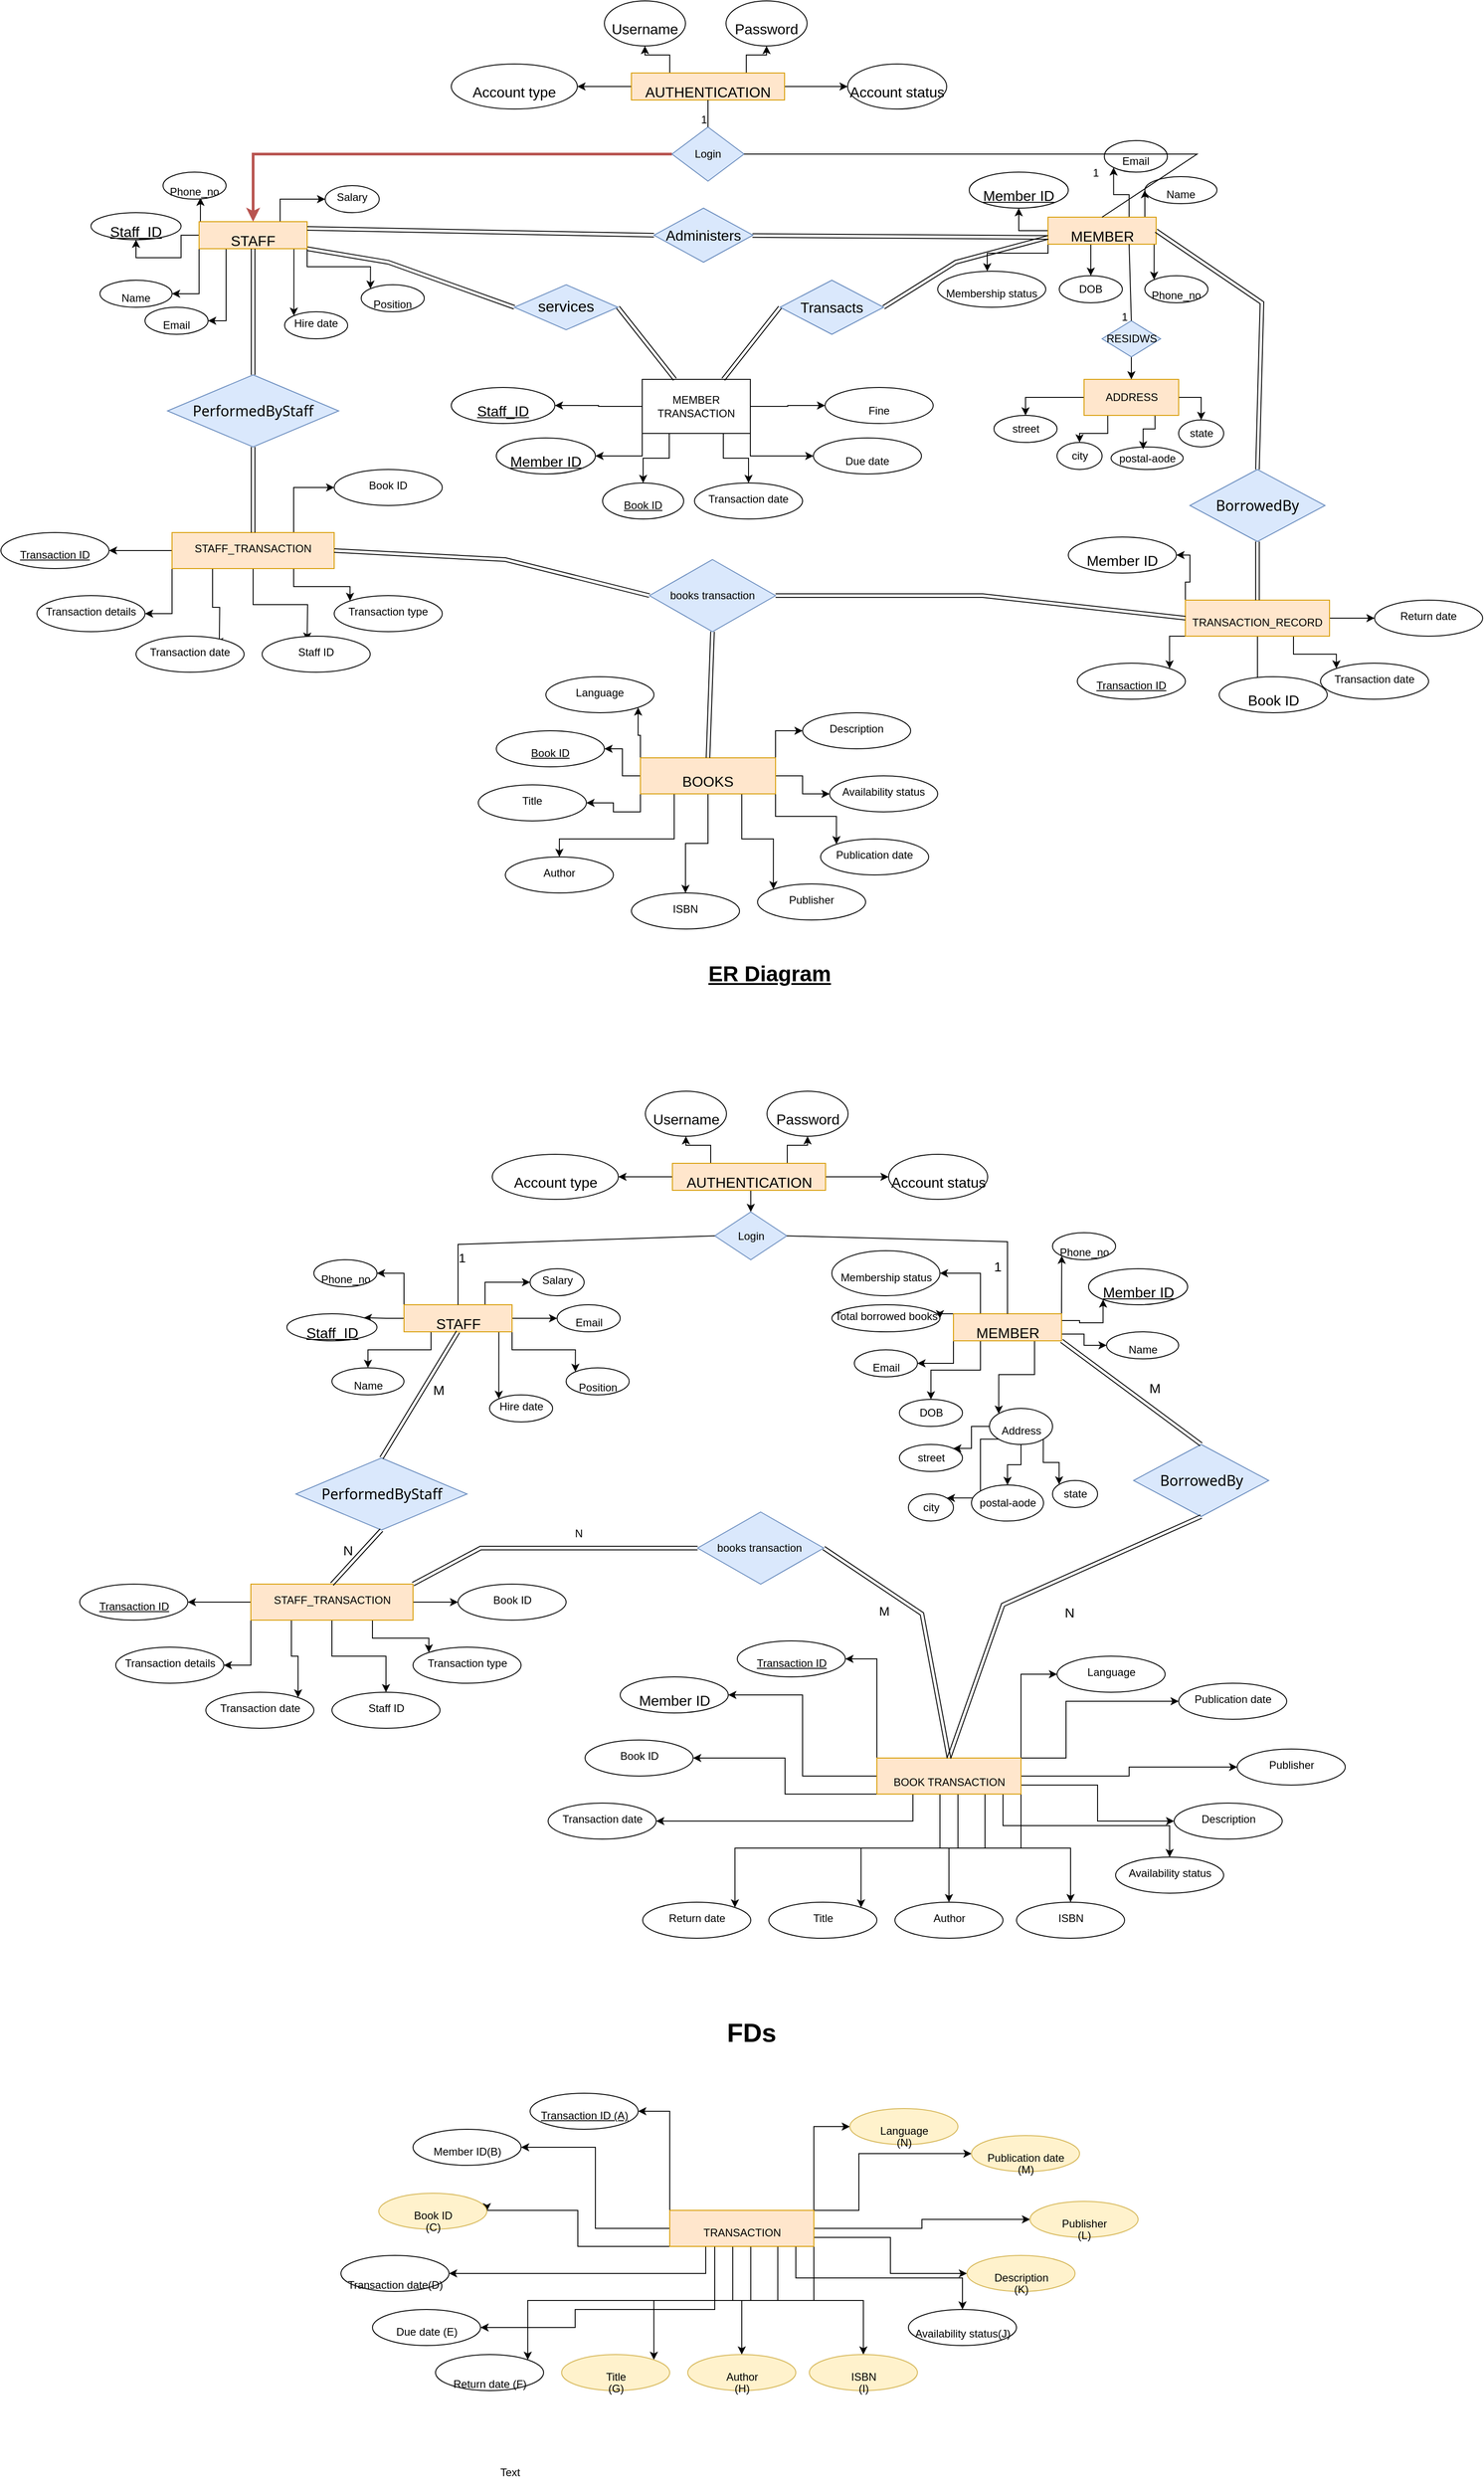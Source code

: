 <mxfile version="21.3.8" type="github">
  <diagram name="Page-1" id="MsJg3K_YA5bQLi9zSaGn">
    <mxGraphModel dx="2297" dy="1282" grid="1" gridSize="10" guides="1" tooltips="1" connect="1" arrows="1" fold="1" page="1" pageScale="1" pageWidth="850" pageHeight="1100" math="0" shadow="0">
      <root>
        <mxCell id="0" />
        <mxCell id="1" parent="0" />
        <mxCell id="J0Dk389Ax7h66783EIRo-17" style="edgeStyle=orthogonalEdgeStyle;rounded=0;orthogonalLoop=1;jettySize=auto;html=1;exitX=0;exitY=0.5;exitDx=0;exitDy=0;entryX=1;entryY=0.5;entryDx=0;entryDy=0;" parent="1" source="J0Dk389Ax7h66783EIRo-1" target="J0Dk389Ax7h66783EIRo-8" edge="1">
          <mxGeometry relative="1" as="geometry" />
        </mxCell>
        <mxCell id="sSwjJ18aHtkfoI-rYMby-1" style="edgeStyle=orthogonalEdgeStyle;rounded=0;orthogonalLoop=1;jettySize=auto;html=1;exitX=1;exitY=0.5;exitDx=0;exitDy=0;entryX=0;entryY=0.5;entryDx=0;entryDy=0;" edge="1" parent="1" source="J0Dk389Ax7h66783EIRo-1" target="J0Dk389Ax7h66783EIRo-6">
          <mxGeometry relative="1" as="geometry" />
        </mxCell>
        <mxCell id="sSwjJ18aHtkfoI-rYMby-2" style="edgeStyle=orthogonalEdgeStyle;rounded=0;orthogonalLoop=1;jettySize=auto;html=1;exitX=0.25;exitY=0;exitDx=0;exitDy=0;entryX=0.5;entryY=1;entryDx=0;entryDy=0;" edge="1" parent="1" source="J0Dk389Ax7h66783EIRo-1" target="J0Dk389Ax7h66783EIRo-3">
          <mxGeometry relative="1" as="geometry" />
        </mxCell>
        <mxCell id="sSwjJ18aHtkfoI-rYMby-4" style="edgeStyle=orthogonalEdgeStyle;rounded=0;orthogonalLoop=1;jettySize=auto;html=1;exitX=0.75;exitY=0;exitDx=0;exitDy=0;" edge="1" parent="1" source="J0Dk389Ax7h66783EIRo-1" target="J0Dk389Ax7h66783EIRo-5">
          <mxGeometry relative="1" as="geometry" />
        </mxCell>
        <mxCell id="J0Dk389Ax7h66783EIRo-1" value="&lt;p data-darkreader-inline-color=&quot;&quot; data-darkreader-inline-bgcolor=&quot;&quot; data-darkreader-inline-bgimage=&quot;&quot; style=&quot;line-height: 1px; margin-bottom: 0cm; background: transparent; color: rgb(0, 0, 0); font-size: medium; text-align: start; --darkreader-inline-bgimage: initial; --darkreader-inline-bgcolor: transparent; --darkreader-inline-color: #e8e6e3;&quot;&gt;AUTHENTICATION&lt;/p&gt;" style="rounded=0;whiteSpace=wrap;html=1;fillColor=#ffe6cc;strokeColor=#d79b00;" parent="1" vertex="1">
          <mxGeometry x="720" y="90" width="170" height="30" as="geometry" />
        </mxCell>
        <mxCell id="J0Dk389Ax7h66783EIRo-3" value="&lt;p data-darkreader-inline-color=&quot;&quot; data-darkreader-inline-bgcolor=&quot;&quot; data-darkreader-inline-bgimage=&quot;&quot; style=&quot;line-height: 1px; margin-bottom: 0cm; background: transparent; color: rgb(0, 0, 0); font-size: medium; text-align: start; --darkreader-inline-bgimage: initial; --darkreader-inline-bgcolor: transparent; --darkreader-inline-color: #e8e6e3;&quot;&gt;Username&lt;/p&gt;" style="ellipse;whiteSpace=wrap;html=1;" parent="1" vertex="1">
          <mxGeometry x="690" y="10" width="90" height="50" as="geometry" />
        </mxCell>
        <mxCell id="J0Dk389Ax7h66783EIRo-5" value="&lt;p data-darkreader-inline-color=&quot;&quot; data-darkreader-inline-bgcolor=&quot;&quot; data-darkreader-inline-bgimage=&quot;&quot; style=&quot;line-height: 1px; margin-bottom: 0cm; background: transparent; color: rgb(0, 0, 0); font-size: medium; text-align: start; --darkreader-inline-bgimage: initial; --darkreader-inline-bgcolor: transparent; --darkreader-inline-color: #e8e6e3;&quot;&gt;Password&lt;/p&gt;" style="ellipse;whiteSpace=wrap;html=1;" parent="1" vertex="1">
          <mxGeometry x="825" y="10" width="90" height="50" as="geometry" />
        </mxCell>
        <mxCell id="J0Dk389Ax7h66783EIRo-6" value="&lt;p data-darkreader-inline-color=&quot;&quot; data-darkreader-inline-bgcolor=&quot;&quot; data-darkreader-inline-bgimage=&quot;&quot; style=&quot;line-height: 1px; margin-bottom: 0cm; background: transparent; color: rgb(0, 0, 0); font-size: medium; text-align: start; --darkreader-inline-bgimage: initial; --darkreader-inline-bgcolor: transparent; --darkreader-inline-color: #e8e6e3;&quot;&gt;Account status&lt;/p&gt;" style="ellipse;whiteSpace=wrap;html=1;" parent="1" vertex="1">
          <mxGeometry x="960" y="80" width="110" height="50" as="geometry" />
        </mxCell>
        <mxCell id="J0Dk389Ax7h66783EIRo-8" value="&lt;p data-darkreader-inline-color=&quot;&quot; data-darkreader-inline-bgcolor=&quot;&quot; data-darkreader-inline-bgimage=&quot;&quot; style=&quot;line-height: 1px; margin-bottom: 0cm; background: transparent; color: rgb(0, 0, 0); font-size: medium; text-align: start; --darkreader-inline-bgimage: initial; --darkreader-inline-bgcolor: transparent; --darkreader-inline-color: #e8e6e3;&quot;&gt;Account type&lt;/p&gt;" style="ellipse;whiteSpace=wrap;html=1;" parent="1" vertex="1">
          <mxGeometry x="520" y="80" width="140" height="50" as="geometry" />
        </mxCell>
        <mxCell id="sSwjJ18aHtkfoI-rYMby-37" style="edgeStyle=orthogonalEdgeStyle;rounded=0;orthogonalLoop=1;jettySize=auto;html=1;exitX=0;exitY=1;exitDx=0;exitDy=0;" edge="1" parent="1" source="J0Dk389Ax7h66783EIRo-25" target="qj-I0tKyLUNjHVOXgtlq-7">
          <mxGeometry relative="1" as="geometry">
            <Array as="points">
              <mxPoint x="1183" y="290" />
              <mxPoint x="1115" y="290" />
            </Array>
          </mxGeometry>
        </mxCell>
        <mxCell id="sSwjJ18aHtkfoI-rYMby-38" style="edgeStyle=orthogonalEdgeStyle;rounded=0;orthogonalLoop=1;jettySize=auto;html=1;exitX=0.25;exitY=1;exitDx=0;exitDy=0;entryX=0.5;entryY=0;entryDx=0;entryDy=0;" edge="1" parent="1" source="J0Dk389Ax7h66783EIRo-25" target="qj-I0tKyLUNjHVOXgtlq-2">
          <mxGeometry relative="1" as="geometry" />
        </mxCell>
        <mxCell id="sSwjJ18aHtkfoI-rYMby-42" style="edgeStyle=orthogonalEdgeStyle;rounded=0;orthogonalLoop=1;jettySize=auto;html=1;exitX=0;exitY=0.5;exitDx=0;exitDy=0;entryX=0.5;entryY=1;entryDx=0;entryDy=0;" edge="1" parent="1" source="J0Dk389Ax7h66783EIRo-25" target="J0Dk389Ax7h66783EIRo-32">
          <mxGeometry relative="1" as="geometry" />
        </mxCell>
        <mxCell id="sSwjJ18aHtkfoI-rYMby-65" style="edgeStyle=orthogonalEdgeStyle;rounded=0;orthogonalLoop=1;jettySize=auto;html=1;exitX=0.75;exitY=0;exitDx=0;exitDy=0;entryX=0;entryY=1;entryDx=0;entryDy=0;" edge="1" parent="1" source="J0Dk389Ax7h66783EIRo-25" target="qj-I0tKyLUNjHVOXgtlq-1">
          <mxGeometry relative="1" as="geometry" />
        </mxCell>
        <mxCell id="sSwjJ18aHtkfoI-rYMby-66" style="edgeStyle=orthogonalEdgeStyle;rounded=0;orthogonalLoop=1;jettySize=auto;html=1;exitX=1;exitY=0;exitDx=0;exitDy=0;entryX=0;entryY=0.5;entryDx=0;entryDy=0;" edge="1" parent="1" source="J0Dk389Ax7h66783EIRo-25" target="J0Dk389Ax7h66783EIRo-35">
          <mxGeometry relative="1" as="geometry" />
        </mxCell>
        <mxCell id="sSwjJ18aHtkfoI-rYMby-67" style="edgeStyle=orthogonalEdgeStyle;rounded=0;orthogonalLoop=1;jettySize=auto;html=1;exitX=1;exitY=1;exitDx=0;exitDy=0;entryX=0;entryY=0;entryDx=0;entryDy=0;" edge="1" parent="1" source="J0Dk389Ax7h66783EIRo-25" target="qj-I0tKyLUNjHVOXgtlq-3">
          <mxGeometry relative="1" as="geometry" />
        </mxCell>
        <mxCell id="J0Dk389Ax7h66783EIRo-25" value="&lt;p data-darkreader-inline-color=&quot;&quot; data-darkreader-inline-bgcolor=&quot;&quot; data-darkreader-inline-bgimage=&quot;&quot; style=&quot;line-height: 1px; margin-bottom: 0cm; background: transparent; color: rgb(0, 0, 0); font-size: medium; text-align: start; --darkreader-inline-bgimage: initial; --darkreader-inline-bgcolor: transparent; --darkreader-inline-color: #e8e6e3;&quot;&gt;MEMBER&lt;/p&gt;" style="whiteSpace=wrap;html=1;rotation=0;fillColor=#ffe6cc;strokeColor=#d79b00;" parent="1" vertex="1">
          <mxGeometry x="1182.5" y="250" width="120" height="30" as="geometry" />
        </mxCell>
        <mxCell id="TV_oha_0RcVstbhvptna-110" style="edgeStyle=orthogonalEdgeStyle;rounded=0;orthogonalLoop=1;jettySize=auto;html=1;exitX=0;exitY=0.5;exitDx=0;exitDy=0;fillColor=#f8cecc;strokeColor=#b85450;strokeWidth=3;entryX=0.5;entryY=0;entryDx=0;entryDy=0;" parent="1" source="J0Dk389Ax7h66783EIRo-28" target="J0Dk389Ax7h66783EIRo-29" edge="1">
          <mxGeometry relative="1" as="geometry">
            <mxPoint x="480" y="240" as="targetPoint" />
          </mxGeometry>
        </mxCell>
        <mxCell id="J0Dk389Ax7h66783EIRo-28" value="Login" style="rhombus;whiteSpace=wrap;html=1;fillColor=#dae8fc;strokeColor=#6c8ebf;" parent="1" vertex="1">
          <mxGeometry x="765" y="150" width="80" height="60" as="geometry" />
        </mxCell>
        <mxCell id="qj-I0tKyLUNjHVOXgtlq-25" style="edgeStyle=orthogonalEdgeStyle;rounded=0;orthogonalLoop=1;jettySize=auto;html=1;exitX=1;exitY=0.75;exitDx=0;exitDy=0;entryX=0;entryY=0;entryDx=0;entryDy=0;" parent="1" source="J0Dk389Ax7h66783EIRo-29" target="qj-I0tKyLUNjHVOXgtlq-18" edge="1">
          <mxGeometry relative="1" as="geometry">
            <Array as="points">
              <mxPoint x="345" y="278" />
            </Array>
          </mxGeometry>
        </mxCell>
        <mxCell id="TV_oha_0RcVstbhvptna-60" style="edgeStyle=orthogonalEdgeStyle;rounded=0;orthogonalLoop=1;jettySize=auto;html=1;exitX=1;exitY=1;exitDx=0;exitDy=0;entryX=0;entryY=0;entryDx=0;entryDy=0;" parent="1" source="J0Dk389Ax7h66783EIRo-29" target="qj-I0tKyLUNjHVOXgtlq-17" edge="1">
          <mxGeometry relative="1" as="geometry" />
        </mxCell>
        <mxCell id="TV_oha_0RcVstbhvptna-95" style="edgeStyle=orthogonalEdgeStyle;rounded=0;orthogonalLoop=1;jettySize=auto;html=1;exitX=0.75;exitY=0;exitDx=0;exitDy=0;entryX=0;entryY=0.5;entryDx=0;entryDy=0;" parent="1" source="J0Dk389Ax7h66783EIRo-29" target="qj-I0tKyLUNjHVOXgtlq-19" edge="1">
          <mxGeometry relative="1" as="geometry" />
        </mxCell>
        <mxCell id="sSwjJ18aHtkfoI-rYMby-51" style="edgeStyle=orthogonalEdgeStyle;rounded=0;orthogonalLoop=1;jettySize=auto;html=1;exitX=0;exitY=0;exitDx=0;exitDy=0;entryX=0.593;entryY=0.946;entryDx=0;entryDy=0;entryPerimeter=0;" edge="1" parent="1" source="J0Dk389Ax7h66783EIRo-29" target="qj-I0tKyLUNjHVOXgtlq-13">
          <mxGeometry relative="1" as="geometry" />
        </mxCell>
        <mxCell id="sSwjJ18aHtkfoI-rYMby-52" style="edgeStyle=orthogonalEdgeStyle;rounded=0;orthogonalLoop=1;jettySize=auto;html=1;exitX=0;exitY=0.5;exitDx=0;exitDy=0;entryX=0.5;entryY=1;entryDx=0;entryDy=0;" edge="1" parent="1" source="J0Dk389Ax7h66783EIRo-29" target="qj-I0tKyLUNjHVOXgtlq-14">
          <mxGeometry relative="1" as="geometry" />
        </mxCell>
        <mxCell id="sSwjJ18aHtkfoI-rYMby-54" style="edgeStyle=orthogonalEdgeStyle;rounded=0;orthogonalLoop=1;jettySize=auto;html=1;exitX=0;exitY=1;exitDx=0;exitDy=0;entryX=1;entryY=0.5;entryDx=0;entryDy=0;" edge="1" parent="1" source="J0Dk389Ax7h66783EIRo-29" target="qj-I0tKyLUNjHVOXgtlq-15">
          <mxGeometry relative="1" as="geometry" />
        </mxCell>
        <mxCell id="sSwjJ18aHtkfoI-rYMby-55" style="edgeStyle=orthogonalEdgeStyle;rounded=0;orthogonalLoop=1;jettySize=auto;html=1;exitX=0.25;exitY=1;exitDx=0;exitDy=0;entryX=1;entryY=0.5;entryDx=0;entryDy=0;" edge="1" parent="1" source="J0Dk389Ax7h66783EIRo-29" target="qj-I0tKyLUNjHVOXgtlq-16">
          <mxGeometry relative="1" as="geometry" />
        </mxCell>
        <mxCell id="J0Dk389Ax7h66783EIRo-29" value="&lt;p data-darkreader-inline-color=&quot;&quot; data-darkreader-inline-bgcolor=&quot;&quot; data-darkreader-inline-bgimage=&quot;&quot; style=&quot;line-height: 1px; margin-bottom: 0cm; background: transparent; color: rgb(0, 0, 0); font-size: medium; text-align: start; --darkreader-inline-bgimage: initial; --darkreader-inline-bgcolor: transparent; --darkreader-inline-color: #e8e6e3;&quot;&gt;STAFF&lt;/p&gt;" style="whiteSpace=wrap;html=1;fillColor=#ffe6cc;strokeColor=#d79b00;" parent="1" vertex="1">
          <mxGeometry x="240" y="255" width="120" height="30" as="geometry" />
        </mxCell>
        <mxCell id="J0Dk389Ax7h66783EIRo-32" value="&lt;p data-darkreader-inline-color=&quot;&quot; data-darkreader-inline-bgcolor=&quot;&quot; data-darkreader-inline-bgimage=&quot;&quot; style=&quot;line-height: 1px; margin-bottom: 0cm; background: transparent; color: rgb(0, 0, 0); font-size: medium; text-align: start; --darkreader-inline-bgimage: initial; --darkreader-inline-bgcolor: transparent; --darkreader-inline-color: #e8e6e3;&quot;&gt;&lt;u&gt;Member ID&lt;/u&gt;&lt;/p&gt;" style="ellipse;whiteSpace=wrap;html=1;" parent="1" vertex="1">
          <mxGeometry x="1095" y="200" width="110" height="40" as="geometry" />
        </mxCell>
        <mxCell id="J0Dk389Ax7h66783EIRo-35" value="&lt;p data-darkreader-inline-color=&quot;&quot; data-darkreader-inline-bgcolor=&quot;&quot; data-darkreader-inline-bgimage=&quot;&quot; style=&quot;line-height: 1px; margin-bottom: 0cm; background: transparent; color: rgb(0, 0, 0); text-align: start; --darkreader-inline-bgimage: initial; --darkreader-inline-bgcolor: transparent; --darkreader-inline-color: #e8e6e3;&quot;&gt;&lt;font style=&quot;font-size: 12px;&quot;&gt;Name&lt;/font&gt;&lt;/p&gt;" style="ellipse;whiteSpace=wrap;html=1;" parent="1" vertex="1">
          <mxGeometry x="1290" y="205" width="80" height="30" as="geometry" />
        </mxCell>
        <mxCell id="TV_oha_0RcVstbhvptna-103" style="edgeStyle=orthogonalEdgeStyle;rounded=0;orthogonalLoop=1;jettySize=auto;html=1;exitX=0;exitY=0.5;exitDx=0;exitDy=0;entryX=0.5;entryY=0;entryDx=0;entryDy=0;" parent="1" source="lb4hvmMvUdCNzbT3TXug-2" target="J0Dk389Ax7h66783EIRo-38" edge="1">
          <mxGeometry relative="1" as="geometry">
            <mxPoint x="1400.0" y="290" as="sourcePoint" />
          </mxGeometry>
        </mxCell>
        <mxCell id="J0Dk389Ax7h66783EIRo-37" value="city" style="ellipse;whiteSpace=wrap;html=1;" parent="1" vertex="1">
          <mxGeometry x="1192.5" y="500" width="50" height="30" as="geometry" />
        </mxCell>
        <mxCell id="J0Dk389Ax7h66783EIRo-38" value="street" style="ellipse;whiteSpace=wrap;html=1;" parent="1" vertex="1">
          <mxGeometry x="1122.5" y="470" width="70" height="30" as="geometry" />
        </mxCell>
        <mxCell id="J0Dk389Ax7h66783EIRo-39" value="postal-aode" style="ellipse;whiteSpace=wrap;html=1;" parent="1" vertex="1">
          <mxGeometry x="1252.5" y="505" width="80" height="25" as="geometry" />
        </mxCell>
        <mxCell id="J0Dk389Ax7h66783EIRo-40" value="state" style="ellipse;whiteSpace=wrap;html=1;" parent="1" vertex="1">
          <mxGeometry x="1327.5" y="475" width="50" height="30" as="geometry" />
        </mxCell>
        <mxCell id="qj-I0tKyLUNjHVOXgtlq-1" value="&lt;p data-darkreader-inline-color=&quot;&quot; data-darkreader-inline-bgcolor=&quot;&quot; data-darkreader-inline-bgimage=&quot;&quot; style=&quot;line-height: 1px; margin-bottom: 0cm; background: transparent; color: rgb(0, 0, 0); text-align: start; --darkreader-inline-bgimage: initial; --darkreader-inline-bgcolor: transparent; --darkreader-inline-color: #e8e6e3;&quot;&gt;&lt;font style=&quot;font-size: 12px;&quot;&gt;Email&lt;/font&gt;&lt;/p&gt;" style="ellipse;whiteSpace=wrap;html=1;" parent="1" vertex="1">
          <mxGeometry x="1245" y="165" width="70" height="35" as="geometry" />
        </mxCell>
        <mxCell id="qj-I0tKyLUNjHVOXgtlq-2" value="DOB" style="ellipse;whiteSpace=wrap;html=1;" parent="1" vertex="1">
          <mxGeometry x="1195" y="315" width="70" height="30" as="geometry" />
        </mxCell>
        <mxCell id="qj-I0tKyLUNjHVOXgtlq-3" value="&lt;p style=&quot;line-height: 100%; margin-bottom: 0cm&quot;&gt;Phone_no&lt;/p&gt;" style="ellipse;whiteSpace=wrap;html=1;" parent="1" vertex="1">
          <mxGeometry x="1290" y="315" width="70" height="30" as="geometry" />
        </mxCell>
        <mxCell id="qj-I0tKyLUNjHVOXgtlq-7" value="&lt;p data-darkreader-inline-color=&quot;&quot; data-darkreader-inline-bgcolor=&quot;&quot; data-darkreader-inline-bgimage=&quot;&quot; style=&quot;line-height: 1px; margin-bottom: 0cm; background: transparent; color: rgb(0, 0, 0); text-align: start; --darkreader-inline-bgimage: initial; --darkreader-inline-bgcolor: transparent; --darkreader-inline-color: #e8e6e3;&quot;&gt;&lt;font style=&quot;font-size: 12px;&quot;&gt;Membership status&lt;/font&gt;&lt;/p&gt;" style="ellipse;whiteSpace=wrap;html=1;" parent="1" vertex="1">
          <mxGeometry x="1060" y="310" width="120" height="40" as="geometry" />
        </mxCell>
        <mxCell id="qj-I0tKyLUNjHVOXgtlq-13" value="&lt;p style=&quot;line-height: 100%; margin-bottom: 0cm&quot;&gt;Phone_no&lt;/p&gt;" style="ellipse;whiteSpace=wrap;html=1;" parent="1" vertex="1">
          <mxGeometry x="200" y="200" width="70" height="30" as="geometry" />
        </mxCell>
        <mxCell id="qj-I0tKyLUNjHVOXgtlq-14" value="&lt;p data-darkreader-inline-color=&quot;&quot; data-darkreader-inline-bgcolor=&quot;&quot; data-darkreader-inline-bgimage=&quot;&quot; style=&quot;line-height: 1px; margin-bottom: 0cm; background: transparent; color: rgb(0, 0, 0); font-size: medium; text-align: start; --darkreader-inline-bgimage: initial; --darkreader-inline-bgcolor: transparent; --darkreader-inline-color: #e8e6e3;&quot;&gt;&lt;u&gt;Staff_ID&lt;/u&gt;&lt;/p&gt;" style="ellipse;whiteSpace=wrap;html=1;" parent="1" vertex="1">
          <mxGeometry x="120" y="245" width="100" height="30" as="geometry" />
        </mxCell>
        <mxCell id="qj-I0tKyLUNjHVOXgtlq-15" value="&lt;p data-darkreader-inline-color=&quot;&quot; data-darkreader-inline-bgcolor=&quot;&quot; data-darkreader-inline-bgimage=&quot;&quot; style=&quot;line-height: 1px; margin-bottom: 0cm; background: transparent; color: rgb(0, 0, 0); text-align: start; --darkreader-inline-bgimage: initial; --darkreader-inline-bgcolor: transparent; --darkreader-inline-color: #e8e6e3;&quot;&gt;&lt;font style=&quot;font-size: 12px;&quot;&gt;Name&lt;/font&gt;&lt;/p&gt;" style="ellipse;whiteSpace=wrap;html=1;" parent="1" vertex="1">
          <mxGeometry x="130" y="320" width="80" height="30" as="geometry" />
        </mxCell>
        <mxCell id="qj-I0tKyLUNjHVOXgtlq-16" value="&lt;p data-darkreader-inline-color=&quot;&quot; data-darkreader-inline-bgcolor=&quot;&quot; data-darkreader-inline-bgimage=&quot;&quot; style=&quot;line-height: 1px; margin-bottom: 0cm; background: transparent; color: rgb(0, 0, 0); text-align: start; --darkreader-inline-bgimage: initial; --darkreader-inline-bgcolor: transparent; --darkreader-inline-color: #e8e6e3;&quot;&gt;&lt;font style=&quot;font-size: 12px;&quot;&gt;Email&lt;/font&gt;&lt;/p&gt;" style="ellipse;whiteSpace=wrap;html=1;" parent="1" vertex="1">
          <mxGeometry x="180" y="350" width="70" height="30" as="geometry" />
        </mxCell>
        <mxCell id="qj-I0tKyLUNjHVOXgtlq-17" value="&lt;p style=&quot;line-height: 100%; margin-bottom: 0cm&quot;&gt;Position&lt;/p&gt;" style="ellipse;whiteSpace=wrap;html=1;" parent="1" vertex="1">
          <mxGeometry x="420" y="325" width="70" height="30" as="geometry" />
        </mxCell>
        <mxCell id="qj-I0tKyLUNjHVOXgtlq-18" value="&lt;p style=&quot;line-height: 100%; margin-bottom: 0cm&quot;&gt;&#xa;Hire date&lt;/p&gt;&#xa;&#xa;" style="ellipse;whiteSpace=wrap;html=1;" parent="1" vertex="1">
          <mxGeometry x="335" y="355" width="70" height="30" as="geometry" />
        </mxCell>
        <mxCell id="TV_oha_0RcVstbhvptna-28" style="edgeStyle=orthogonalEdgeStyle;rounded=0;orthogonalLoop=1;jettySize=auto;html=1;exitX=0;exitY=0;exitDx=0;exitDy=0;entryX=1;entryY=1;entryDx=0;entryDy=0;" parent="1" source="TV_oha_0RcVstbhvptna-1" target="TV_oha_0RcVstbhvptna-25" edge="1">
          <mxGeometry relative="1" as="geometry" />
        </mxCell>
        <mxCell id="TV_oha_0RcVstbhvptna-29" style="edgeStyle=orthogonalEdgeStyle;rounded=0;orthogonalLoop=1;jettySize=auto;html=1;exitX=0;exitY=0.5;exitDx=0;exitDy=0;entryX=1;entryY=0.5;entryDx=0;entryDy=0;" parent="1" source="TV_oha_0RcVstbhvptna-1" target="TV_oha_0RcVstbhvptna-23" edge="1">
          <mxGeometry relative="1" as="geometry" />
        </mxCell>
        <mxCell id="TV_oha_0RcVstbhvptna-30" style="edgeStyle=orthogonalEdgeStyle;rounded=0;orthogonalLoop=1;jettySize=auto;html=1;exitX=0;exitY=1;exitDx=0;exitDy=0;entryX=1;entryY=0.5;entryDx=0;entryDy=0;" parent="1" source="TV_oha_0RcVstbhvptna-1" target="TV_oha_0RcVstbhvptna-22" edge="1">
          <mxGeometry relative="1" as="geometry" />
        </mxCell>
        <mxCell id="TV_oha_0RcVstbhvptna-31" style="edgeStyle=orthogonalEdgeStyle;rounded=0;orthogonalLoop=1;jettySize=auto;html=1;exitX=0.25;exitY=1;exitDx=0;exitDy=0;entryX=0.5;entryY=0;entryDx=0;entryDy=0;" parent="1" source="TV_oha_0RcVstbhvptna-1" target="TV_oha_0RcVstbhvptna-21" edge="1">
          <mxGeometry relative="1" as="geometry">
            <Array as="points">
              <mxPoint x="768" y="940" />
              <mxPoint x="640" y="940" />
            </Array>
          </mxGeometry>
        </mxCell>
        <mxCell id="TV_oha_0RcVstbhvptna-34" style="edgeStyle=orthogonalEdgeStyle;rounded=0;orthogonalLoop=1;jettySize=auto;html=1;exitX=0.75;exitY=1;exitDx=0;exitDy=0;entryX=0;entryY=0;entryDx=0;entryDy=0;" parent="1" source="TV_oha_0RcVstbhvptna-1" target="TV_oha_0RcVstbhvptna-5" edge="1">
          <mxGeometry relative="1" as="geometry" />
        </mxCell>
        <mxCell id="TV_oha_0RcVstbhvptna-35" style="edgeStyle=orthogonalEdgeStyle;rounded=0;orthogonalLoop=1;jettySize=auto;html=1;exitX=1;exitY=1;exitDx=0;exitDy=0;entryX=0;entryY=0;entryDx=0;entryDy=0;" parent="1" source="TV_oha_0RcVstbhvptna-1" target="TV_oha_0RcVstbhvptna-19" edge="1">
          <mxGeometry relative="1" as="geometry" />
        </mxCell>
        <mxCell id="TV_oha_0RcVstbhvptna-36" style="edgeStyle=orthogonalEdgeStyle;rounded=0;orthogonalLoop=1;jettySize=auto;html=1;exitX=1;exitY=0.5;exitDx=0;exitDy=0;entryX=0;entryY=0.5;entryDx=0;entryDy=0;" parent="1" source="TV_oha_0RcVstbhvptna-1" target="TV_oha_0RcVstbhvptna-18" edge="1">
          <mxGeometry relative="1" as="geometry" />
        </mxCell>
        <mxCell id="TV_oha_0RcVstbhvptna-37" style="edgeStyle=orthogonalEdgeStyle;rounded=0;orthogonalLoop=1;jettySize=auto;html=1;exitX=1;exitY=0;exitDx=0;exitDy=0;entryX=0;entryY=0.5;entryDx=0;entryDy=0;" parent="1" source="TV_oha_0RcVstbhvptna-1" target="TV_oha_0RcVstbhvptna-17" edge="1">
          <mxGeometry relative="1" as="geometry" />
        </mxCell>
        <mxCell id="m0yxnjvJbA0wki0bZ0Y0-120" style="edgeStyle=orthogonalEdgeStyle;rounded=0;orthogonalLoop=1;jettySize=auto;html=1;exitX=0.5;exitY=1;exitDx=0;exitDy=0;entryX=0.5;entryY=0;entryDx=0;entryDy=0;" parent="1" source="TV_oha_0RcVstbhvptna-1" target="TV_oha_0RcVstbhvptna-20" edge="1">
          <mxGeometry relative="1" as="geometry" />
        </mxCell>
        <mxCell id="TV_oha_0RcVstbhvptna-1" value="&lt;p data-darkreader-inline-color=&quot;&quot; data-darkreader-inline-bgcolor=&quot;&quot; data-darkreader-inline-bgimage=&quot;&quot; style=&quot;line-height: 1px; margin-bottom: 0cm; background: transparent; color: rgb(0, 0, 0); font-size: medium; text-align: start; --darkreader-inline-bgimage: initial; --darkreader-inline-bgcolor: transparent; --darkreader-inline-color: #e8e6e3;&quot;&gt;BOOKS&lt;/p&gt;" style="rounded=0;whiteSpace=wrap;html=1;fillColor=#ffe6cc;strokeColor=#d79b00;" parent="1" vertex="1">
          <mxGeometry x="730" y="850" width="150" height="40" as="geometry" />
        </mxCell>
        <mxCell id="TV_oha_0RcVstbhvptna-46" style="edgeStyle=orthogonalEdgeStyle;rounded=0;orthogonalLoop=1;jettySize=auto;html=1;exitX=0;exitY=1;exitDx=0;exitDy=0;entryX=1;entryY=0;entryDx=0;entryDy=0;" parent="1" source="TV_oha_0RcVstbhvptna-2" target="TV_oha_0RcVstbhvptna-4" edge="1">
          <mxGeometry relative="1" as="geometry" />
        </mxCell>
        <mxCell id="TV_oha_0RcVstbhvptna-49" style="edgeStyle=orthogonalEdgeStyle;rounded=0;orthogonalLoop=1;jettySize=auto;html=1;exitX=0.5;exitY=1;exitDx=0;exitDy=0;entryX=0.5;entryY=0;entryDx=0;entryDy=0;" parent="1" source="TV_oha_0RcVstbhvptna-2" edge="1">
          <mxGeometry relative="1" as="geometry">
            <mxPoint x="1415" y="770" as="targetPoint" />
          </mxGeometry>
        </mxCell>
        <mxCell id="TV_oha_0RcVstbhvptna-50" style="edgeStyle=orthogonalEdgeStyle;rounded=0;orthogonalLoop=1;jettySize=auto;html=1;exitX=0.75;exitY=1;exitDx=0;exitDy=0;entryX=0;entryY=0;entryDx=0;entryDy=0;" parent="1" source="TV_oha_0RcVstbhvptna-2" target="TV_oha_0RcVstbhvptna-10" edge="1">
          <mxGeometry relative="1" as="geometry" />
        </mxCell>
        <mxCell id="TV_oha_0RcVstbhvptna-52" style="edgeStyle=orthogonalEdgeStyle;rounded=0;orthogonalLoop=1;jettySize=auto;html=1;exitX=1;exitY=0.5;exitDx=0;exitDy=0;entryX=0;entryY=0.5;entryDx=0;entryDy=0;" parent="1" source="TV_oha_0RcVstbhvptna-2" target="TV_oha_0RcVstbhvptna-8" edge="1">
          <mxGeometry relative="1" as="geometry" />
        </mxCell>
        <mxCell id="sSwjJ18aHtkfoI-rYMby-86" style="edgeStyle=orthogonalEdgeStyle;rounded=0;orthogonalLoop=1;jettySize=auto;html=1;exitX=0;exitY=0;exitDx=0;exitDy=0;entryX=1;entryY=0.5;entryDx=0;entryDy=0;" edge="1" parent="1" source="TV_oha_0RcVstbhvptna-2" target="TV_oha_0RcVstbhvptna-12">
          <mxGeometry relative="1" as="geometry">
            <Array as="points">
              <mxPoint x="1335" y="655" />
              <mxPoint x="1340" y="655" />
              <mxPoint x="1340" y="625" />
            </Array>
          </mxGeometry>
        </mxCell>
        <mxCell id="TV_oha_0RcVstbhvptna-2" value="&lt;p style=&quot;line-height: 100%; margin-bottom: 0cm&quot;&gt;&lt;br&gt;TRANSACTION_RECORD&lt;/p&gt;&lt;br&gt;" style="rounded=0;whiteSpace=wrap;html=1;fillColor=#ffe6cc;strokeColor=#d79b00;" parent="1" vertex="1">
          <mxGeometry x="1335" y="675" width="160" height="40" as="geometry" />
        </mxCell>
        <mxCell id="TV_oha_0RcVstbhvptna-39" style="edgeStyle=orthogonalEdgeStyle;rounded=0;orthogonalLoop=1;jettySize=auto;html=1;exitX=0;exitY=0.5;exitDx=0;exitDy=0;entryX=1;entryY=0.5;entryDx=0;entryDy=0;" parent="1" source="TV_oha_0RcVstbhvptna-3" target="TV_oha_0RcVstbhvptna-7" edge="1">
          <mxGeometry relative="1" as="geometry" />
        </mxCell>
        <mxCell id="TV_oha_0RcVstbhvptna-40" style="edgeStyle=orthogonalEdgeStyle;rounded=0;orthogonalLoop=1;jettySize=auto;html=1;exitX=0;exitY=1;exitDx=0;exitDy=0;entryX=1;entryY=0.5;entryDx=0;entryDy=0;" parent="1" source="TV_oha_0RcVstbhvptna-3" target="TV_oha_0RcVstbhvptna-13" edge="1">
          <mxGeometry relative="1" as="geometry" />
        </mxCell>
        <mxCell id="TV_oha_0RcVstbhvptna-41" style="edgeStyle=orthogonalEdgeStyle;rounded=0;orthogonalLoop=1;jettySize=auto;html=1;exitX=0.25;exitY=1;exitDx=0;exitDy=0;entryX=1;entryY=0;entryDx=0;entryDy=0;" parent="1" source="TV_oha_0RcVstbhvptna-3" edge="1">
          <mxGeometry relative="1" as="geometry">
            <mxPoint x="262.426" y="725.858" as="targetPoint" />
          </mxGeometry>
        </mxCell>
        <mxCell id="TV_oha_0RcVstbhvptna-42" style="edgeStyle=orthogonalEdgeStyle;rounded=0;orthogonalLoop=1;jettySize=auto;html=1;exitX=0.5;exitY=1;exitDx=0;exitDy=0;entryX=0.5;entryY=0;entryDx=0;entryDy=0;" parent="1" source="TV_oha_0RcVstbhvptna-3" edge="1">
          <mxGeometry relative="1" as="geometry">
            <mxPoint x="360" y="720" as="targetPoint" />
          </mxGeometry>
        </mxCell>
        <mxCell id="TV_oha_0RcVstbhvptna-43" style="edgeStyle=orthogonalEdgeStyle;rounded=0;orthogonalLoop=1;jettySize=auto;html=1;exitX=0.75;exitY=1;exitDx=0;exitDy=0;entryX=0;entryY=0;entryDx=0;entryDy=0;" parent="1" source="TV_oha_0RcVstbhvptna-3" target="TV_oha_0RcVstbhvptna-15" edge="1">
          <mxGeometry relative="1" as="geometry" />
        </mxCell>
        <mxCell id="sSwjJ18aHtkfoI-rYMby-96" style="edgeStyle=orthogonalEdgeStyle;rounded=0;orthogonalLoop=1;jettySize=auto;html=1;exitX=0.75;exitY=0;exitDx=0;exitDy=0;entryX=0;entryY=0.5;entryDx=0;entryDy=0;" edge="1" parent="1" source="TV_oha_0RcVstbhvptna-3" target="TV_oha_0RcVstbhvptna-16">
          <mxGeometry relative="1" as="geometry" />
        </mxCell>
        <mxCell id="TV_oha_0RcVstbhvptna-3" value="&lt;p style=&quot;line-height: 100%; margin-bottom: 0cm&quot;&gt;&#xa; STAFF_TRANSACTION&lt;/p&gt;&#xa;&#xa;" style="rounded=0;whiteSpace=wrap;html=1;fillColor=#ffe6cc;strokeColor=#d79b00;" parent="1" vertex="1">
          <mxGeometry x="210" y="600" width="180" height="40" as="geometry" />
        </mxCell>
        <mxCell id="TV_oha_0RcVstbhvptna-4" value="&lt;p style=&quot;line-height: 100%; margin-bottom: 0cm&quot;&gt;&lt;br&gt;&lt;u&gt;Transaction ID &lt;br&gt;&lt;/u&gt;&lt;/p&gt;&lt;br&gt;" style="ellipse;whiteSpace=wrap;html=1;" parent="1" vertex="1">
          <mxGeometry x="1215" y="745" width="120" height="40" as="geometry" />
        </mxCell>
        <mxCell id="TV_oha_0RcVstbhvptna-5" value="&lt;p style=&quot;line-height: 100%; margin-bottom: 0cm&quot;&gt;&#xa;Publisher&lt;/p&gt;&#xa;&#xa;" style="ellipse;whiteSpace=wrap;html=1;" parent="1" vertex="1">
          <mxGeometry x="860" y="990" width="120" height="40" as="geometry" />
        </mxCell>
        <mxCell id="TV_oha_0RcVstbhvptna-6" value="&lt;p style=&quot;line-height: 100%; margin-bottom: 0cm&quot;&gt;&#xa;Staff ID&lt;/p&gt;&#xa;&#xa;" style="ellipse;whiteSpace=wrap;html=1;" parent="1" vertex="1">
          <mxGeometry x="310" y="715" width="120" height="40" as="geometry" />
        </mxCell>
        <mxCell id="TV_oha_0RcVstbhvptna-7" value="&lt;p style=&quot;line-height: 100%; margin-bottom: 0cm&quot;&gt;&lt;u&gt;&lt;br&gt;Transaction ID&lt;/u&gt;&lt;/p&gt;&lt;u&gt;&lt;br&gt;&lt;/u&gt;" style="ellipse;whiteSpace=wrap;html=1;" parent="1" vertex="1">
          <mxGeometry x="20" y="600" width="120" height="40" as="geometry" />
        </mxCell>
        <mxCell id="TV_oha_0RcVstbhvptna-8" value="&lt;p style=&quot;line-height: 100%; margin-bottom: 0cm&quot;&gt;&#xa;Return date&lt;/p&gt;&#xa;&#xa;" style="ellipse;whiteSpace=wrap;html=1;" parent="1" vertex="1">
          <mxGeometry x="1545" y="675" width="120" height="40" as="geometry" />
        </mxCell>
        <mxCell id="TV_oha_0RcVstbhvptna-10" value="&lt;p style=&quot;line-height: 100%; margin-bottom: 0cm&quot;&gt;&#xa;Transaction date&lt;/p&gt;&#xa;&#xa;" style="ellipse;whiteSpace=wrap;html=1;" parent="1" vertex="1">
          <mxGeometry x="1485" y="745" width="120" height="40" as="geometry" />
        </mxCell>
        <mxCell id="TV_oha_0RcVstbhvptna-11" value="&lt;p data-darkreader-inline-color=&quot;&quot; data-darkreader-inline-bgcolor=&quot;&quot; data-darkreader-inline-bgimage=&quot;&quot; style=&quot;line-height: 1px; margin-bottom: 0cm; background: transparent; color: rgb(0, 0, 0); font-size: medium; text-align: start; --darkreader-inline-bgimage: initial; --darkreader-inline-bgcolor: transparent; --darkreader-inline-color: #e8e6e3;&quot;&gt;Book ID&lt;/p&gt;" style="ellipse;whiteSpace=wrap;html=1;" parent="1" vertex="1">
          <mxGeometry x="1372.5" y="760" width="120" height="40" as="geometry" />
        </mxCell>
        <mxCell id="TV_oha_0RcVstbhvptna-12" value="&lt;p data-darkreader-inline-color=&quot;&quot; data-darkreader-inline-bgcolor=&quot;&quot; data-darkreader-inline-bgimage=&quot;&quot; style=&quot;line-height: 1px; margin-bottom: 0cm; background: transparent; color: rgb(0, 0, 0); font-size: medium; text-align: start; --darkreader-inline-bgimage: initial; --darkreader-inline-bgcolor: transparent; --darkreader-inline-color: #e8e6e3;&quot;&gt;Member ID&lt;/p&gt;" style="ellipse;whiteSpace=wrap;html=1;" parent="1" vertex="1">
          <mxGeometry x="1205" y="605" width="120" height="40" as="geometry" />
        </mxCell>
        <mxCell id="TV_oha_0RcVstbhvptna-13" value="&lt;p style=&quot;line-height: 100%; margin-bottom: 0cm&quot;&gt;&#xa;Transaction details&lt;/p&gt;&#xa;&#xa;" style="ellipse;whiteSpace=wrap;html=1;" parent="1" vertex="1">
          <mxGeometry x="60" y="670" width="120" height="40" as="geometry" />
        </mxCell>
        <mxCell id="TV_oha_0RcVstbhvptna-14" value="&lt;p style=&quot;line-height: 100%; margin-bottom: 0cm&quot;&gt;&#xa;Transaction date&lt;/p&gt;&#xa;&#xa;" style="ellipse;whiteSpace=wrap;html=1;" parent="1" vertex="1">
          <mxGeometry x="170" y="715" width="120" height="40" as="geometry" />
        </mxCell>
        <mxCell id="TV_oha_0RcVstbhvptna-15" value="&lt;p style=&quot;line-height: 100%; margin-bottom: 0cm&quot;&gt;&#xa;Transaction type&lt;/p&gt;&#xa;&#xa;" style="ellipse;whiteSpace=wrap;html=1;" parent="1" vertex="1">
          <mxGeometry x="390" y="670" width="120" height="40" as="geometry" />
        </mxCell>
        <mxCell id="TV_oha_0RcVstbhvptna-16" value="&lt;p style=&quot;line-height: 100%; margin-bottom: 0cm&quot;&gt;&#xa;Book ID&lt;/p&gt;&#xa;&#xa;" style="ellipse;whiteSpace=wrap;html=1;" parent="1" vertex="1">
          <mxGeometry x="390" y="530" width="120" height="40" as="geometry" />
        </mxCell>
        <mxCell id="TV_oha_0RcVstbhvptna-17" value="&lt;p style=&quot;line-height: 100%; margin-bottom: 0cm&quot;&gt;&#xa;Description&lt;/p&gt;&#xa;&#xa;" style="ellipse;whiteSpace=wrap;html=1;" parent="1" vertex="1">
          <mxGeometry x="910" y="800" width="120" height="40" as="geometry" />
        </mxCell>
        <mxCell id="TV_oha_0RcVstbhvptna-18" value="&lt;p style=&quot;line-height: 100%; margin-bottom: 0cm&quot;&gt;&#xa;Availability status&lt;/p&gt;&#xa;&#xa;" style="ellipse;whiteSpace=wrap;html=1;" parent="1" vertex="1">
          <mxGeometry x="940" y="870" width="120" height="40" as="geometry" />
        </mxCell>
        <mxCell id="TV_oha_0RcVstbhvptna-19" value="&lt;p style=&quot;line-height: 100%; margin-bottom: 0cm&quot;&gt;&#xa;Publication date&lt;/p&gt;&#xa;&#xa;" style="ellipse;whiteSpace=wrap;html=1;" parent="1" vertex="1">
          <mxGeometry x="930" y="940" width="120" height="40" as="geometry" />
        </mxCell>
        <mxCell id="TV_oha_0RcVstbhvptna-20" value="&lt;p style=&quot;line-height: 100%; margin-bottom: 0cm&quot;&gt;&#xa;ISBN&lt;/p&gt;&#xa;&#xa;" style="ellipse;whiteSpace=wrap;html=1;" parent="1" vertex="1">
          <mxGeometry x="720" y="1000" width="120" height="40" as="geometry" />
        </mxCell>
        <mxCell id="TV_oha_0RcVstbhvptna-21" value="&lt;p style=&quot;line-height: 100%; margin-bottom: 0cm&quot;&gt;&#xa;Author&lt;/p&gt;&#xa;&#xa;" style="ellipse;whiteSpace=wrap;html=1;" parent="1" vertex="1">
          <mxGeometry x="580" y="960" width="120" height="40" as="geometry" />
        </mxCell>
        <mxCell id="TV_oha_0RcVstbhvptna-22" value="&lt;p style=&quot;line-height: 100%; margin-bottom: 0cm&quot;&gt;&#xa;Title&lt;/p&gt;&#xa;&#xa;" style="ellipse;whiteSpace=wrap;html=1;" parent="1" vertex="1">
          <mxGeometry x="550" y="880" width="120" height="40" as="geometry" />
        </mxCell>
        <mxCell id="TV_oha_0RcVstbhvptna-23" value="&lt;p style=&quot;line-height: 100%; margin-bottom: 0cm&quot;&gt;&lt;u&gt;&lt;br&gt;Book ID&lt;/u&gt;&lt;/p&gt;&lt;u&gt;&lt;br&gt;&lt;/u&gt;" style="ellipse;whiteSpace=wrap;html=1;" parent="1" vertex="1">
          <mxGeometry x="570" y="820" width="120" height="40" as="geometry" />
        </mxCell>
        <mxCell id="TV_oha_0RcVstbhvptna-25" value="&lt;p style=&quot;line-height: 100%; margin-bottom: 0cm&quot;&gt;&#xa;Language&lt;/p&gt;&#xa;&#xa;" style="ellipse;whiteSpace=wrap;html=1;" parent="1" vertex="1">
          <mxGeometry x="625" y="760" width="120" height="40" as="geometry" />
        </mxCell>
        <mxCell id="qj-I0tKyLUNjHVOXgtlq-19" value="&lt;p style=&quot;line-height: 100%; margin-bottom: 0cm&quot;&gt;&#xa;Salary&lt;/p&gt;&#xa;&#xa;" style="ellipse;whiteSpace=wrap;html=1;" parent="1" vertex="1">
          <mxGeometry x="380" y="215" width="60" height="30" as="geometry" />
        </mxCell>
        <mxCell id="TV_oha_0RcVstbhvptna-71" value="books transaction" style="rhombus;whiteSpace=wrap;html=1;fillColor=#dae8fc;strokeColor=#6c8ebf;" parent="1" vertex="1">
          <mxGeometry x="740" y="630" width="140" height="80" as="geometry" />
        </mxCell>
        <mxCell id="TV_oha_0RcVstbhvptna-93" value="&lt;span data-darkreader-inline-bgcolor=&quot;&quot; data-darkreader-inline-color=&quot;&quot; style=&quot;font-family: Söhne, ui-sans-serif, system-ui, -apple-system, &amp;quot;Segoe UI&amp;quot;, Roboto, Ubuntu, Cantarell, &amp;quot;Noto Sans&amp;quot;, sans-serif, &amp;quot;Helvetica Neue&amp;quot;, Arial, &amp;quot;Apple Color Emoji&amp;quot;, &amp;quot;Segoe UI Emoji&amp;quot;, &amp;quot;Segoe UI Symbol&amp;quot;, &amp;quot;Noto Color Emoji&amp;quot;; font-size: 16px; font-style: normal; font-variant-ligatures: normal; font-variant-caps: normal; font-weight: 400; letter-spacing: normal; orphans: 2; text-align: start; text-indent: 0px; text-transform: none; widows: 2; word-spacing: 0px; -webkit-text-stroke-width: 0px; text-decoration-thickness: initial; text-decoration-style: initial; text-decoration-color: initial; float: none; --darkreader-inline-color: #c6c1b9; --darkreader-inline-bgcolor: transparent; background-color: transparent; display: inline !important;&quot;&gt;&lt;font color=&quot;#030302&quot;&gt;PerformedByStaff&lt;/font&gt;&lt;/span&gt;" style="rhombus;whiteSpace=wrap;html=1;fillColor=#dae8fc;strokeColor=#6c8ebf;" parent="1" vertex="1">
          <mxGeometry x="205" y="425" width="190" height="80" as="geometry" />
        </mxCell>
        <mxCell id="TV_oha_0RcVstbhvptna-98" value="&lt;span data-darkreader-inline-bgcolor=&quot;&quot; data-darkreader-inline-color=&quot;&quot; style=&quot;font-family: Söhne, ui-sans-serif, system-ui, -apple-system, &amp;quot;Segoe UI&amp;quot;, Roboto, Ubuntu, Cantarell, &amp;quot;Noto Sans&amp;quot;, sans-serif, &amp;quot;Helvetica Neue&amp;quot;, Arial, &amp;quot;Apple Color Emoji&amp;quot;, &amp;quot;Segoe UI Emoji&amp;quot;, &amp;quot;Segoe UI Symbol&amp;quot;, &amp;quot;Noto Color Emoji&amp;quot;; font-size: 16px; font-style: normal; font-variant-ligatures: normal; font-variant-caps: normal; font-weight: 400; letter-spacing: normal; orphans: 2; text-align: start; text-indent: 0px; text-transform: none; widows: 2; word-spacing: 0px; -webkit-text-stroke-width: 0px; text-decoration-thickness: initial; text-decoration-style: initial; text-decoration-color: initial; float: none; --darkreader-inline-color: #c6c1b9; --darkreader-inline-bgcolor: transparent; background-color: transparent; display: inline !important;&quot;&gt;BorrowedBy&lt;/span&gt;" style="rhombus;whiteSpace=wrap;html=1;fillColor=#dae8fc;strokeColor=#6c8ebf;" parent="1" vertex="1">
          <mxGeometry x="1340" y="530" width="150" height="80" as="geometry" />
        </mxCell>
        <mxCell id="sSwjJ18aHtkfoI-rYMby-30" style="edgeStyle=orthogonalEdgeStyle;rounded=0;orthogonalLoop=1;jettySize=auto;html=1;exitX=1;exitY=0.5;exitDx=0;exitDy=0;entryX=0.5;entryY=0;entryDx=0;entryDy=0;" edge="1" parent="1" source="lb4hvmMvUdCNzbT3TXug-2" target="J0Dk389Ax7h66783EIRo-40">
          <mxGeometry relative="1" as="geometry" />
        </mxCell>
        <mxCell id="sSwjJ18aHtkfoI-rYMby-31" style="edgeStyle=orthogonalEdgeStyle;rounded=0;orthogonalLoop=1;jettySize=auto;html=1;exitX=0.25;exitY=1;exitDx=0;exitDy=0;entryX=0.5;entryY=0;entryDx=0;entryDy=0;" edge="1" parent="1" source="lb4hvmMvUdCNzbT3TXug-2" target="J0Dk389Ax7h66783EIRo-37">
          <mxGeometry relative="1" as="geometry" />
        </mxCell>
        <mxCell id="sSwjJ18aHtkfoI-rYMby-32" style="edgeStyle=orthogonalEdgeStyle;rounded=0;orthogonalLoop=1;jettySize=auto;html=1;exitX=0.75;exitY=1;exitDx=0;exitDy=0;entryX=0.445;entryY=0.104;entryDx=0;entryDy=0;entryPerimeter=0;" edge="1" parent="1" source="lb4hvmMvUdCNzbT3TXug-2" target="J0Dk389Ax7h66783EIRo-39">
          <mxGeometry relative="1" as="geometry">
            <Array as="points">
              <mxPoint x="1301.5" y="485" />
              <mxPoint x="1288.5" y="485" />
            </Array>
          </mxGeometry>
        </mxCell>
        <mxCell id="lb4hvmMvUdCNzbT3TXug-2" value="ADDRESS" style="rounded=0;whiteSpace=wrap;html=1;fillColor=#ffe6cc;strokeColor=#d79b00;" parent="1" vertex="1">
          <mxGeometry x="1222.5" y="430" width="105" height="40" as="geometry" />
        </mxCell>
        <mxCell id="lb4hvmMvUdCNzbT3TXug-5" style="edgeStyle=orthogonalEdgeStyle;rounded=0;orthogonalLoop=1;jettySize=auto;html=1;exitX=0.5;exitY=1;exitDx=0;exitDy=0;entryX=0.5;entryY=0;entryDx=0;entryDy=0;" parent="1" source="lb4hvmMvUdCNzbT3TXug-4" target="lb4hvmMvUdCNzbT3TXug-2" edge="1">
          <mxGeometry relative="1" as="geometry" />
        </mxCell>
        <mxCell id="lb4hvmMvUdCNzbT3TXug-4" value="RESIDWS" style="rhombus;whiteSpace=wrap;html=1;fillColor=#dae8fc;strokeColor=#6c8ebf;" parent="1" vertex="1">
          <mxGeometry x="1242.5" y="365" width="65" height="40" as="geometry" />
        </mxCell>
        <mxCell id="lb4hvmMvUdCNzbT3TXug-39" value="" style="endArrow=none;html=1;rounded=0;exitX=0.5;exitY=0;exitDx=0;exitDy=0;entryX=0.75;entryY=1;entryDx=0;entryDy=0;" parent="1" source="lb4hvmMvUdCNzbT3TXug-4" target="J0Dk389Ax7h66783EIRo-25" edge="1">
          <mxGeometry relative="1" as="geometry">
            <mxPoint x="1227.5" y="335" as="sourcePoint" />
            <mxPoint x="1387.5" y="335" as="targetPoint" />
          </mxGeometry>
        </mxCell>
        <mxCell id="lb4hvmMvUdCNzbT3TXug-41" value="&lt;font style=&quot;font-size: 12px;&quot;&gt;1&lt;/font&gt;" style="resizable=0;html=1;whiteSpace=wrap;align=right;verticalAlign=bottom;fontSize=15;" parent="1" connectable="0" vertex="1">
          <mxGeometry x="1272.5" y="370.002" as="geometry" />
        </mxCell>
        <mxCell id="sSwjJ18aHtkfoI-rYMby-18" value="&lt;font style=&quot;font-size: 16px;&quot;&gt;Administers&lt;/font&gt;" style="rhombus;whiteSpace=wrap;html=1;fillColor=#dae8fc;strokeColor=#6c8ebf;" vertex="1" parent="1">
          <mxGeometry x="745" y="240" width="110" height="60" as="geometry" />
        </mxCell>
        <mxCell id="sSwjJ18aHtkfoI-rYMby-19" value="&lt;font style=&quot;font-size: 16px;&quot;&gt;Transacts&lt;/font&gt;" style="rhombus;whiteSpace=wrap;html=1;fillColor=#dae8fc;strokeColor=#6c8ebf;" vertex="1" parent="1">
          <mxGeometry x="885" y="320" width="115" height="60" as="geometry" />
        </mxCell>
        <mxCell id="sSwjJ18aHtkfoI-rYMby-20" value="&lt;font style=&quot;font-size: 17px;&quot;&gt;services&lt;/font&gt;" style="rhombus;whiteSpace=wrap;html=1;fillColor=#dae8fc;strokeColor=#6c8ebf;" vertex="1" parent="1">
          <mxGeometry x="590" y="325" width="115" height="50" as="geometry" />
        </mxCell>
        <mxCell id="sSwjJ18aHtkfoI-rYMby-44" style="edgeStyle=orthogonalEdgeStyle;rounded=0;orthogonalLoop=1;jettySize=auto;html=1;exitX=0;exitY=0.5;exitDx=0;exitDy=0;entryX=1;entryY=0.5;entryDx=0;entryDy=0;" edge="1" parent="1" source="sSwjJ18aHtkfoI-rYMby-22" target="sSwjJ18aHtkfoI-rYMby-23">
          <mxGeometry relative="1" as="geometry" />
        </mxCell>
        <mxCell id="sSwjJ18aHtkfoI-rYMby-45" style="edgeStyle=orthogonalEdgeStyle;rounded=0;orthogonalLoop=1;jettySize=auto;html=1;exitX=0;exitY=1;exitDx=0;exitDy=0;entryX=1;entryY=0.5;entryDx=0;entryDy=0;" edge="1" parent="1" source="sSwjJ18aHtkfoI-rYMby-22" target="sSwjJ18aHtkfoI-rYMby-24">
          <mxGeometry relative="1" as="geometry" />
        </mxCell>
        <mxCell id="sSwjJ18aHtkfoI-rYMby-46" style="edgeStyle=orthogonalEdgeStyle;rounded=0;orthogonalLoop=1;jettySize=auto;html=1;exitX=0.25;exitY=1;exitDx=0;exitDy=0;entryX=0.5;entryY=0;entryDx=0;entryDy=0;" edge="1" parent="1" source="sSwjJ18aHtkfoI-rYMby-22" target="sSwjJ18aHtkfoI-rYMby-25">
          <mxGeometry relative="1" as="geometry" />
        </mxCell>
        <mxCell id="sSwjJ18aHtkfoI-rYMby-47" style="edgeStyle=orthogonalEdgeStyle;rounded=0;orthogonalLoop=1;jettySize=auto;html=1;exitX=0.75;exitY=1;exitDx=0;exitDy=0;entryX=0.5;entryY=0;entryDx=0;entryDy=0;" edge="1" parent="1" source="sSwjJ18aHtkfoI-rYMby-22" target="sSwjJ18aHtkfoI-rYMby-26">
          <mxGeometry relative="1" as="geometry" />
        </mxCell>
        <mxCell id="sSwjJ18aHtkfoI-rYMby-48" style="edgeStyle=orthogonalEdgeStyle;rounded=0;orthogonalLoop=1;jettySize=auto;html=1;exitX=1;exitY=1;exitDx=0;exitDy=0;entryX=0;entryY=0.5;entryDx=0;entryDy=0;" edge="1" parent="1" source="sSwjJ18aHtkfoI-rYMby-22" target="sSwjJ18aHtkfoI-rYMby-27">
          <mxGeometry relative="1" as="geometry" />
        </mxCell>
        <mxCell id="sSwjJ18aHtkfoI-rYMby-49" style="edgeStyle=orthogonalEdgeStyle;rounded=0;orthogonalLoop=1;jettySize=auto;html=1;exitX=1;exitY=0.5;exitDx=0;exitDy=0;entryX=0;entryY=0.5;entryDx=0;entryDy=0;" edge="1" parent="1" source="sSwjJ18aHtkfoI-rYMby-22" target="sSwjJ18aHtkfoI-rYMby-28">
          <mxGeometry relative="1" as="geometry" />
        </mxCell>
        <mxCell id="sSwjJ18aHtkfoI-rYMby-22" value="MEMBER TRANSACTION" style="rounded=0;whiteSpace=wrap;html=1;" vertex="1" parent="1">
          <mxGeometry x="732" y="430" width="120" height="60" as="geometry" />
        </mxCell>
        <mxCell id="sSwjJ18aHtkfoI-rYMby-23" value="&lt;p data-darkreader-inline-color=&quot;&quot; data-darkreader-inline-bgcolor=&quot;&quot; data-darkreader-inline-bgimage=&quot;&quot; style=&quot;line-height: 1px; margin-bottom: 0cm; background: transparent; color: rgb(0, 0, 0); font-size: medium; text-align: start; --darkreader-inline-bgimage: initial; --darkreader-inline-bgcolor: transparent; --darkreader-inline-color: #e8e6e3;&quot;&gt;&lt;u&gt;Staff_ID&lt;/u&gt;&lt;/p&gt;" style="ellipse;whiteSpace=wrap;html=1;" vertex="1" parent="1">
          <mxGeometry x="520" y="439" width="115" height="40" as="geometry" />
        </mxCell>
        <mxCell id="sSwjJ18aHtkfoI-rYMby-24" value="&lt;p data-darkreader-inline-color=&quot;&quot; data-darkreader-inline-bgcolor=&quot;&quot; data-darkreader-inline-bgimage=&quot;&quot; style=&quot;line-height: 1px; margin-bottom: 0cm; background: transparent; color: rgb(0, 0, 0); font-size: medium; text-align: start; --darkreader-inline-bgimage: initial; --darkreader-inline-bgcolor: transparent; --darkreader-inline-color: #e8e6e3;&quot;&gt;&lt;u&gt;Member ID&lt;/u&gt;&lt;/p&gt;" style="ellipse;whiteSpace=wrap;html=1;" vertex="1" parent="1">
          <mxGeometry x="570" y="495" width="110" height="40" as="geometry" />
        </mxCell>
        <mxCell id="sSwjJ18aHtkfoI-rYMby-25" value="&lt;p style=&quot;line-height: 100%; margin-bottom: 0cm&quot;&gt;&lt;u&gt;&lt;br&gt;Book ID&lt;/u&gt;&lt;/p&gt;&lt;u&gt;&lt;br&gt;&lt;/u&gt;" style="ellipse;whiteSpace=wrap;html=1;" vertex="1" parent="1">
          <mxGeometry x="688" y="545" width="90" height="40" as="geometry" />
        </mxCell>
        <mxCell id="sSwjJ18aHtkfoI-rYMby-26" value="&lt;p style=&quot;line-height: 100%; margin-bottom: 0cm&quot;&gt;&#xa;Transaction date&lt;/p&gt;&#xa;&#xa;" style="ellipse;whiteSpace=wrap;html=1;" vertex="1" parent="1">
          <mxGeometry x="790" y="545" width="120" height="40" as="geometry" />
        </mxCell>
        <mxCell id="sSwjJ18aHtkfoI-rYMby-27" value="&lt;p style=&quot;line-height: 100%; margin-bottom: 0cm&quot;&gt;&lt;/p&gt;Due date" style="ellipse;whiteSpace=wrap;html=1;" vertex="1" parent="1">
          <mxGeometry x="922" y="495" width="120" height="40" as="geometry" />
        </mxCell>
        <mxCell id="sSwjJ18aHtkfoI-rYMby-28" value="&lt;p style=&quot;line-height: 100%; margin-bottom: 0cm&quot;&gt;&lt;/p&gt;Fine" style="ellipse;whiteSpace=wrap;html=1;" vertex="1" parent="1">
          <mxGeometry x="935" y="439" width="120" height="40" as="geometry" />
        </mxCell>
        <mxCell id="sSwjJ18aHtkfoI-rYMby-33" value="" style="endArrow=none;html=1;rounded=0;exitX=1;exitY=0.5;exitDx=0;exitDy=0;entryX=0.5;entryY=0;entryDx=0;entryDy=0;" edge="1" parent="1" source="J0Dk389Ax7h66783EIRo-28" target="J0Dk389Ax7h66783EIRo-25">
          <mxGeometry relative="1" as="geometry">
            <mxPoint x="890" y="180" as="sourcePoint" />
            <mxPoint x="1050" y="180" as="targetPoint" />
            <Array as="points">
              <mxPoint x="1348" y="180" />
            </Array>
          </mxGeometry>
        </mxCell>
        <mxCell id="sSwjJ18aHtkfoI-rYMby-34" value="&lt;font style=&quot;font-size: 12px;&quot;&gt;1&lt;/font&gt;" style="resizable=0;html=1;whiteSpace=wrap;align=right;verticalAlign=bottom;" connectable="0" vertex="1" parent="sSwjJ18aHtkfoI-rYMby-33">
          <mxGeometry x="1" relative="1" as="geometry">
            <mxPoint x="-2" y="-40" as="offset" />
          </mxGeometry>
        </mxCell>
        <mxCell id="sSwjJ18aHtkfoI-rYMby-35" value="" style="endArrow=none;html=1;rounded=0;exitX=0.5;exitY=1;exitDx=0;exitDy=0;entryX=0.5;entryY=0;entryDx=0;entryDy=0;" edge="1" parent="1" source="J0Dk389Ax7h66783EIRo-1" target="J0Dk389Ax7h66783EIRo-28">
          <mxGeometry relative="1" as="geometry">
            <mxPoint x="910" y="230" as="sourcePoint" />
            <mxPoint x="1070" y="230" as="targetPoint" />
          </mxGeometry>
        </mxCell>
        <mxCell id="sSwjJ18aHtkfoI-rYMby-36" value="1" style="resizable=0;html=1;whiteSpace=wrap;align=right;verticalAlign=bottom;" connectable="0" vertex="1" parent="sSwjJ18aHtkfoI-rYMby-35">
          <mxGeometry x="1" relative="1" as="geometry" />
        </mxCell>
        <mxCell id="sSwjJ18aHtkfoI-rYMby-59" value="" style="shape=link;html=1;rounded=0;entryX=0;entryY=0.5;entryDx=0;entryDy=0;exitX=1;exitY=0.25;exitDx=0;exitDy=0;" edge="1" parent="1" source="J0Dk389Ax7h66783EIRo-29" target="sSwjJ18aHtkfoI-rYMby-18">
          <mxGeometry relative="1" as="geometry">
            <mxPoint x="310" y="270" as="sourcePoint" />
            <mxPoint x="390" y="270" as="targetPoint" />
          </mxGeometry>
        </mxCell>
        <mxCell id="sSwjJ18aHtkfoI-rYMby-63" value="" style="shape=link;html=1;rounded=0;entryX=0;entryY=0.75;entryDx=0;entryDy=0;" edge="1" parent="1" source="sSwjJ18aHtkfoI-rYMby-18" target="J0Dk389Ax7h66783EIRo-25">
          <mxGeometry relative="1" as="geometry">
            <mxPoint x="855" y="270" as="sourcePoint" />
            <mxPoint x="1015" y="270" as="targetPoint" />
          </mxGeometry>
        </mxCell>
        <mxCell id="sSwjJ18aHtkfoI-rYMby-68" value="" style="shape=link;html=1;rounded=0;entryX=0;entryY=0.5;entryDx=0;entryDy=0;exitX=1;exitY=1;exitDx=0;exitDy=0;" edge="1" parent="1" source="J0Dk389Ax7h66783EIRo-29" target="sSwjJ18aHtkfoI-rYMby-20">
          <mxGeometry relative="1" as="geometry">
            <mxPoint x="230" y="260" as="sourcePoint" />
            <mxPoint x="390" y="260" as="targetPoint" />
            <Array as="points">
              <mxPoint x="450" y="300" />
            </Array>
          </mxGeometry>
        </mxCell>
        <mxCell id="sSwjJ18aHtkfoI-rYMby-72" value="" style="shape=link;html=1;rounded=0;exitX=1;exitY=0.5;exitDx=0;exitDy=0;" edge="1" parent="1" source="sSwjJ18aHtkfoI-rYMby-20" target="sSwjJ18aHtkfoI-rYMby-22">
          <mxGeometry relative="1" as="geometry">
            <mxPoint x="700" y="380" as="sourcePoint" />
            <mxPoint x="860" y="380" as="targetPoint" />
          </mxGeometry>
        </mxCell>
        <mxCell id="sSwjJ18aHtkfoI-rYMby-74" value="" style="shape=link;html=1;rounded=0;exitX=0;exitY=0.5;exitDx=0;exitDy=0;entryX=0.75;entryY=0;entryDx=0;entryDy=0;" edge="1" parent="1" source="sSwjJ18aHtkfoI-rYMby-19" target="sSwjJ18aHtkfoI-rYMby-22">
          <mxGeometry relative="1" as="geometry">
            <mxPoint x="808" y="325" as="sourcePoint" />
            <mxPoint x="871" y="405" as="targetPoint" />
          </mxGeometry>
        </mxCell>
        <mxCell id="sSwjJ18aHtkfoI-rYMby-76" value="" style="shape=link;html=1;rounded=0;exitX=0;exitY=0.75;exitDx=0;exitDy=0;fontStyle=1;entryX=1;entryY=0.5;entryDx=0;entryDy=0;" edge="1" parent="1" source="J0Dk389Ax7h66783EIRo-25" target="sSwjJ18aHtkfoI-rYMby-19">
          <mxGeometry relative="1" as="geometry">
            <mxPoint x="1067" y="315" as="sourcePoint" />
            <mxPoint x="1130" y="395" as="targetPoint" />
            <Array as="points">
              <mxPoint x="1080" y="300" />
            </Array>
          </mxGeometry>
        </mxCell>
        <mxCell id="sSwjJ18aHtkfoI-rYMby-80" value="" style="shape=link;html=1;rounded=0;exitX=0.5;exitY=1;exitDx=0;exitDy=0;entryX=0.5;entryY=0;entryDx=0;entryDy=0;" edge="1" parent="1" source="J0Dk389Ax7h66783EIRo-29" target="TV_oha_0RcVstbhvptna-93">
          <mxGeometry relative="1" as="geometry">
            <mxPoint x="290" y="485" as="sourcePoint" />
            <mxPoint x="450" y="485" as="targetPoint" />
          </mxGeometry>
        </mxCell>
        <mxCell id="sSwjJ18aHtkfoI-rYMby-82" value="" style="shape=link;html=1;rounded=0;exitX=1;exitY=0.5;exitDx=0;exitDy=0;entryX=0.5;entryY=0;entryDx=0;entryDy=0;" edge="1" parent="1" source="J0Dk389Ax7h66783EIRo-25" target="TV_oha_0RcVstbhvptna-98">
          <mxGeometry relative="1" as="geometry">
            <mxPoint x="1310" y="265" as="sourcePoint" />
            <mxPoint x="1470" y="265" as="targetPoint" />
            <Array as="points">
              <mxPoint x="1420" y="345" />
            </Array>
          </mxGeometry>
        </mxCell>
        <mxCell id="sSwjJ18aHtkfoI-rYMby-84" value="" style="shape=link;html=1;rounded=0;entryX=0.5;entryY=1;entryDx=0;entryDy=0;exitX=0.5;exitY=0;exitDx=0;exitDy=0;" edge="1" parent="1" source="TV_oha_0RcVstbhvptna-2" target="TV_oha_0RcVstbhvptna-98">
          <mxGeometry relative="1" as="geometry">
            <mxPoint x="1080" y="555" as="sourcePoint" />
            <mxPoint x="1240" y="555" as="targetPoint" />
          </mxGeometry>
        </mxCell>
        <mxCell id="sSwjJ18aHtkfoI-rYMby-89" value="" style="shape=link;html=1;rounded=0;exitX=0.5;exitY=1;exitDx=0;exitDy=0;entryX=0.5;entryY=0;entryDx=0;entryDy=0;" edge="1" parent="1" source="TV_oha_0RcVstbhvptna-93" target="TV_oha_0RcVstbhvptna-3">
          <mxGeometry relative="1" as="geometry">
            <mxPoint x="299.5" y="530" as="sourcePoint" />
            <mxPoint x="299.5" y="670" as="targetPoint" />
          </mxGeometry>
        </mxCell>
        <mxCell id="sSwjJ18aHtkfoI-rYMby-91" value="" style="shape=link;html=1;rounded=0;entryX=0;entryY=0.5;entryDx=0;entryDy=0;exitX=1;exitY=0.5;exitDx=0;exitDy=0;" edge="1" parent="1" source="TV_oha_0RcVstbhvptna-71" target="TV_oha_0RcVstbhvptna-2">
          <mxGeometry relative="1" as="geometry">
            <mxPoint x="1010" y="680" as="sourcePoint" />
            <mxPoint x="1170" y="680" as="targetPoint" />
            <Array as="points">
              <mxPoint x="1110" y="670" />
            </Array>
          </mxGeometry>
        </mxCell>
        <mxCell id="sSwjJ18aHtkfoI-rYMby-97" value="" style="shape=link;html=1;rounded=0;exitX=1;exitY=0.5;exitDx=0;exitDy=0;entryX=0;entryY=0.5;entryDx=0;entryDy=0;" edge="1" parent="1" source="TV_oha_0RcVstbhvptna-3" target="TV_oha_0RcVstbhvptna-71">
          <mxGeometry relative="1" as="geometry">
            <mxPoint x="470" y="610" as="sourcePoint" />
            <mxPoint x="630" y="610" as="targetPoint" />
            <Array as="points">
              <mxPoint x="580" y="630" />
              <mxPoint x="660" y="650" />
            </Array>
          </mxGeometry>
        </mxCell>
        <mxCell id="sSwjJ18aHtkfoI-rYMby-99" value="" style="shape=link;html=1;rounded=0;entryX=0.5;entryY=1;entryDx=0;entryDy=0;exitX=0.5;exitY=0;exitDx=0;exitDy=0;" edge="1" parent="1" source="TV_oha_0RcVstbhvptna-1" target="TV_oha_0RcVstbhvptna-71">
          <mxGeometry relative="1" as="geometry">
            <mxPoint x="530" y="720" as="sourcePoint" />
            <mxPoint x="690" y="720" as="targetPoint" />
          </mxGeometry>
        </mxCell>
        <mxCell id="sSwjJ18aHtkfoI-rYMby-101" style="edgeStyle=orthogonalEdgeStyle;rounded=0;orthogonalLoop=1;jettySize=auto;html=1;exitX=1;exitY=0.25;exitDx=0;exitDy=0;entryX=0;entryY=1;entryDx=0;entryDy=0;" edge="1" parent="1" source="sSwjJ18aHtkfoI-rYMby-109" target="sSwjJ18aHtkfoI-rYMby-132">
          <mxGeometry relative="1" as="geometry">
            <Array as="points">
              <mxPoint x="1197.5" y="1457" />
              <mxPoint x="1197.5" y="1457" />
            </Array>
          </mxGeometry>
        </mxCell>
        <mxCell id="sSwjJ18aHtkfoI-rYMby-102" style="edgeStyle=orthogonalEdgeStyle;rounded=0;orthogonalLoop=1;jettySize=auto;html=1;exitX=1;exitY=0.25;exitDx=0;exitDy=0;entryX=0;entryY=1;entryDx=0;entryDy=0;" edge="1" parent="1" source="sSwjJ18aHtkfoI-rYMby-109" target="sSwjJ18aHtkfoI-rYMby-119">
          <mxGeometry relative="1" as="geometry" />
        </mxCell>
        <mxCell id="sSwjJ18aHtkfoI-rYMby-103" style="edgeStyle=orthogonalEdgeStyle;rounded=0;orthogonalLoop=1;jettySize=auto;html=1;exitX=1;exitY=0.75;exitDx=0;exitDy=0;entryX=0;entryY=0.5;entryDx=0;entryDy=0;" edge="1" parent="1" source="sSwjJ18aHtkfoI-rYMby-109" target="sSwjJ18aHtkfoI-rYMby-120">
          <mxGeometry relative="1" as="geometry" />
        </mxCell>
        <mxCell id="sSwjJ18aHtkfoI-rYMby-104" style="edgeStyle=orthogonalEdgeStyle;rounded=0;orthogonalLoop=1;jettySize=auto;html=1;exitX=0.75;exitY=1;exitDx=0;exitDy=0;entryX=0;entryY=0;entryDx=0;entryDy=0;" edge="1" parent="1" source="sSwjJ18aHtkfoI-rYMby-109" target="sSwjJ18aHtkfoI-rYMby-125">
          <mxGeometry relative="1" as="geometry" />
        </mxCell>
        <mxCell id="sSwjJ18aHtkfoI-rYMby-105" style="edgeStyle=orthogonalEdgeStyle;rounded=0;orthogonalLoop=1;jettySize=auto;html=1;exitX=0.25;exitY=1;exitDx=0;exitDy=0;entryX=0.5;entryY=0;entryDx=0;entryDy=0;" edge="1" parent="1" source="sSwjJ18aHtkfoI-rYMby-109" target="sSwjJ18aHtkfoI-rYMby-131">
          <mxGeometry relative="1" as="geometry" />
        </mxCell>
        <mxCell id="sSwjJ18aHtkfoI-rYMby-106" style="edgeStyle=orthogonalEdgeStyle;rounded=0;orthogonalLoop=1;jettySize=auto;html=1;exitX=0;exitY=1;exitDx=0;exitDy=0;entryX=1;entryY=0.5;entryDx=0;entryDy=0;" edge="1" parent="1" source="sSwjJ18aHtkfoI-rYMby-109" target="sSwjJ18aHtkfoI-rYMby-130">
          <mxGeometry relative="1" as="geometry" />
        </mxCell>
        <mxCell id="sSwjJ18aHtkfoI-rYMby-107" style="edgeStyle=orthogonalEdgeStyle;rounded=0;orthogonalLoop=1;jettySize=auto;html=1;exitX=0;exitY=0;exitDx=0;exitDy=0;entryX=1;entryY=0.5;entryDx=0;entryDy=0;" edge="1" parent="1" source="sSwjJ18aHtkfoI-rYMby-109" target="sSwjJ18aHtkfoI-rYMby-134">
          <mxGeometry relative="1" as="geometry" />
        </mxCell>
        <mxCell id="sSwjJ18aHtkfoI-rYMby-108" style="edgeStyle=orthogonalEdgeStyle;rounded=0;orthogonalLoop=1;jettySize=auto;html=1;exitX=0.25;exitY=0;exitDx=0;exitDy=0;entryX=1;entryY=0.5;entryDx=0;entryDy=0;" edge="1" parent="1" source="sSwjJ18aHtkfoI-rYMby-109" target="sSwjJ18aHtkfoI-rYMby-133">
          <mxGeometry relative="1" as="geometry" />
        </mxCell>
        <mxCell id="sSwjJ18aHtkfoI-rYMby-109" value="&lt;p data-darkreader-inline-color=&quot;&quot; data-darkreader-inline-bgcolor=&quot;&quot; data-darkreader-inline-bgimage=&quot;&quot; style=&quot;line-height: 1px; margin-bottom: 0cm; background: transparent; color: rgb(0, 0, 0); font-size: medium; text-align: start; --darkreader-inline-bgimage: initial; --darkreader-inline-bgcolor: transparent; --darkreader-inline-color: #e8e6e3;&quot;&gt;MEMBER&lt;/p&gt;" style="whiteSpace=wrap;html=1;rotation=0;fillColor=#ffe6cc;strokeColor=#d79b00;" vertex="1" parent="1">
          <mxGeometry x="1077.5" y="1467" width="120" height="30" as="geometry" />
        </mxCell>
        <mxCell id="sSwjJ18aHtkfoI-rYMby-110" value="Login" style="rhombus;whiteSpace=wrap;html=1;fillColor=#dae8fc;strokeColor=#6c8ebf;" vertex="1" parent="1">
          <mxGeometry x="812.5" y="1354" width="80" height="53" as="geometry" />
        </mxCell>
        <mxCell id="sSwjJ18aHtkfoI-rYMby-111" style="edgeStyle=orthogonalEdgeStyle;rounded=0;orthogonalLoop=1;jettySize=auto;html=1;exitX=0.25;exitY=1;exitDx=0;exitDy=0;entryX=0.5;entryY=0;entryDx=0;entryDy=0;" edge="1" parent="1" source="sSwjJ18aHtkfoI-rYMby-118" target="sSwjJ18aHtkfoI-rYMby-137">
          <mxGeometry relative="1" as="geometry" />
        </mxCell>
        <mxCell id="sSwjJ18aHtkfoI-rYMby-112" style="edgeStyle=orthogonalEdgeStyle;rounded=0;orthogonalLoop=1;jettySize=auto;html=1;exitX=1;exitY=0.75;exitDx=0;exitDy=0;entryX=0;entryY=0;entryDx=0;entryDy=0;" edge="1" parent="1" source="sSwjJ18aHtkfoI-rYMby-118" target="sSwjJ18aHtkfoI-rYMby-140">
          <mxGeometry relative="1" as="geometry">
            <Array as="points">
              <mxPoint x="572.5" y="1480" />
            </Array>
          </mxGeometry>
        </mxCell>
        <mxCell id="sSwjJ18aHtkfoI-rYMby-113" style="edgeStyle=orthogonalEdgeStyle;rounded=0;orthogonalLoop=1;jettySize=auto;html=1;exitX=0;exitY=0;exitDx=0;exitDy=0;entryX=1;entryY=0.5;entryDx=0;entryDy=0;" edge="1" parent="1" source="sSwjJ18aHtkfoI-rYMby-118" target="sSwjJ18aHtkfoI-rYMby-135">
          <mxGeometry relative="1" as="geometry" />
        </mxCell>
        <mxCell id="sSwjJ18aHtkfoI-rYMby-114" style="edgeStyle=orthogonalEdgeStyle;rounded=0;orthogonalLoop=1;jettySize=auto;html=1;exitX=0;exitY=0.5;exitDx=0;exitDy=0;entryX=1;entryY=0;entryDx=0;entryDy=0;" edge="1" parent="1" source="sSwjJ18aHtkfoI-rYMby-118" target="sSwjJ18aHtkfoI-rYMby-136">
          <mxGeometry relative="1" as="geometry" />
        </mxCell>
        <mxCell id="sSwjJ18aHtkfoI-rYMby-115" style="edgeStyle=orthogonalEdgeStyle;rounded=0;orthogonalLoop=1;jettySize=auto;html=1;exitX=1;exitY=1;exitDx=0;exitDy=0;entryX=0;entryY=0;entryDx=0;entryDy=0;" edge="1" parent="1" source="sSwjJ18aHtkfoI-rYMby-118" target="sSwjJ18aHtkfoI-rYMby-139">
          <mxGeometry relative="1" as="geometry" />
        </mxCell>
        <mxCell id="sSwjJ18aHtkfoI-rYMby-116" style="edgeStyle=orthogonalEdgeStyle;rounded=0;orthogonalLoop=1;jettySize=auto;html=1;exitX=1;exitY=0;exitDx=0;exitDy=0;entryX=0;entryY=0.5;entryDx=0;entryDy=0;" edge="1" parent="1" source="sSwjJ18aHtkfoI-rYMby-118" target="sSwjJ18aHtkfoI-rYMby-138">
          <mxGeometry relative="1" as="geometry">
            <Array as="points">
              <mxPoint x="587.5" y="1472" />
            </Array>
          </mxGeometry>
        </mxCell>
        <mxCell id="sSwjJ18aHtkfoI-rYMby-117" style="edgeStyle=orthogonalEdgeStyle;rounded=0;orthogonalLoop=1;jettySize=auto;html=1;exitX=0.75;exitY=0;exitDx=0;exitDy=0;entryX=0;entryY=0.5;entryDx=0;entryDy=0;" edge="1" parent="1" source="sSwjJ18aHtkfoI-rYMby-118" target="sSwjJ18aHtkfoI-rYMby-182">
          <mxGeometry relative="1" as="geometry" />
        </mxCell>
        <mxCell id="sSwjJ18aHtkfoI-rYMby-118" value="&lt;p data-darkreader-inline-color=&quot;&quot; data-darkreader-inline-bgcolor=&quot;&quot; data-darkreader-inline-bgimage=&quot;&quot; style=&quot;line-height: 1px; margin-bottom: 0cm; background: transparent; color: rgb(0, 0, 0); font-size: medium; text-align: start; --darkreader-inline-bgimage: initial; --darkreader-inline-bgcolor: transparent; --darkreader-inline-color: #e8e6e3;&quot;&gt;STAFF&lt;/p&gt;" style="whiteSpace=wrap;html=1;fillColor=#ffe6cc;strokeColor=#d79b00;" vertex="1" parent="1">
          <mxGeometry x="467.5" y="1457" width="120" height="30" as="geometry" />
        </mxCell>
        <mxCell id="sSwjJ18aHtkfoI-rYMby-119" value="&lt;p data-darkreader-inline-color=&quot;&quot; data-darkreader-inline-bgcolor=&quot;&quot; data-darkreader-inline-bgimage=&quot;&quot; style=&quot;line-height: 1px; margin-bottom: 0cm; background: transparent; color: rgb(0, 0, 0); font-size: medium; text-align: start; --darkreader-inline-bgimage: initial; --darkreader-inline-bgcolor: transparent; --darkreader-inline-color: #e8e6e3;&quot;&gt;&lt;u&gt;Member ID&lt;/u&gt;&lt;/p&gt;" style="ellipse;whiteSpace=wrap;html=1;" vertex="1" parent="1">
          <mxGeometry x="1227.5" y="1417" width="110" height="40" as="geometry" />
        </mxCell>
        <mxCell id="sSwjJ18aHtkfoI-rYMby-120" value="&lt;p data-darkreader-inline-color=&quot;&quot; data-darkreader-inline-bgcolor=&quot;&quot; data-darkreader-inline-bgimage=&quot;&quot; style=&quot;line-height: 1px; margin-bottom: 0cm; background: transparent; color: rgb(0, 0, 0); text-align: start; --darkreader-inline-bgimage: initial; --darkreader-inline-bgcolor: transparent; --darkreader-inline-color: #e8e6e3;&quot;&gt;&lt;font style=&quot;font-size: 12px;&quot;&gt;Name&lt;/font&gt;&lt;/p&gt;" style="ellipse;whiteSpace=wrap;html=1;" vertex="1" parent="1">
          <mxGeometry x="1247.5" y="1487" width="80" height="30" as="geometry" />
        </mxCell>
        <mxCell id="sSwjJ18aHtkfoI-rYMby-121" style="edgeStyle=orthogonalEdgeStyle;rounded=0;orthogonalLoop=1;jettySize=auto;html=1;exitX=1;exitY=1;exitDx=0;exitDy=0;entryX=1;entryY=0;entryDx=0;entryDy=0;" edge="1" parent="1" source="sSwjJ18aHtkfoI-rYMby-125" target="sSwjJ18aHtkfoI-rYMby-126">
          <mxGeometry relative="1" as="geometry">
            <Array as="points">
              <mxPoint x="1107.5" y="1606" />
              <mxPoint x="1107.5" y="1671" />
            </Array>
          </mxGeometry>
        </mxCell>
        <mxCell id="sSwjJ18aHtkfoI-rYMby-122" style="edgeStyle=orthogonalEdgeStyle;rounded=0;orthogonalLoop=1;jettySize=auto;html=1;exitX=0;exitY=0.5;exitDx=0;exitDy=0;entryX=1;entryY=0;entryDx=0;entryDy=0;" edge="1" parent="1" source="sSwjJ18aHtkfoI-rYMby-125" target="sSwjJ18aHtkfoI-rYMby-127">
          <mxGeometry relative="1" as="geometry" />
        </mxCell>
        <mxCell id="sSwjJ18aHtkfoI-rYMby-123" style="edgeStyle=orthogonalEdgeStyle;rounded=0;orthogonalLoop=1;jettySize=auto;html=1;exitX=0.5;exitY=1;exitDx=0;exitDy=0;entryX=0.5;entryY=0;entryDx=0;entryDy=0;" edge="1" parent="1" source="sSwjJ18aHtkfoI-rYMby-125" target="sSwjJ18aHtkfoI-rYMby-128">
          <mxGeometry relative="1" as="geometry" />
        </mxCell>
        <mxCell id="sSwjJ18aHtkfoI-rYMby-124" style="edgeStyle=orthogonalEdgeStyle;rounded=0;orthogonalLoop=1;jettySize=auto;html=1;exitX=1;exitY=1;exitDx=0;exitDy=0;entryX=0;entryY=0;entryDx=0;entryDy=0;" edge="1" parent="1" source="sSwjJ18aHtkfoI-rYMby-125" target="sSwjJ18aHtkfoI-rYMby-129">
          <mxGeometry relative="1" as="geometry" />
        </mxCell>
        <mxCell id="sSwjJ18aHtkfoI-rYMby-125" value="&lt;p data-darkreader-inline-color=&quot;&quot; data-darkreader-inline-bgcolor=&quot;&quot; data-darkreader-inline-bgimage=&quot;&quot; style=&quot;line-height: 1px; margin-bottom: 0cm; background: transparent; color: rgb(0, 0, 0); text-align: start; --darkreader-inline-bgimage: initial; --darkreader-inline-bgcolor: transparent; --darkreader-inline-color: #e8e6e3;&quot;&gt;&lt;font style=&quot;font-size: 12px;&quot;&gt;Address&lt;/font&gt;&lt;/p&gt;" style="ellipse;whiteSpace=wrap;html=1;" vertex="1" parent="1">
          <mxGeometry x="1117.5" y="1572" width="70" height="40" as="geometry" />
        </mxCell>
        <mxCell id="sSwjJ18aHtkfoI-rYMby-126" value="city" style="ellipse;whiteSpace=wrap;html=1;" vertex="1" parent="1">
          <mxGeometry x="1027.5" y="1667" width="50" height="30" as="geometry" />
        </mxCell>
        <mxCell id="sSwjJ18aHtkfoI-rYMby-127" value="street" style="ellipse;whiteSpace=wrap;html=1;" vertex="1" parent="1">
          <mxGeometry x="1017.5" y="1612" width="70" height="30" as="geometry" />
        </mxCell>
        <mxCell id="sSwjJ18aHtkfoI-rYMby-128" value="postal-aode" style="ellipse;whiteSpace=wrap;html=1;" vertex="1" parent="1">
          <mxGeometry x="1097.5" y="1657" width="80" height="40" as="geometry" />
        </mxCell>
        <mxCell id="sSwjJ18aHtkfoI-rYMby-129" value="state" style="ellipse;whiteSpace=wrap;html=1;" vertex="1" parent="1">
          <mxGeometry x="1187.5" y="1652" width="50" height="30" as="geometry" />
        </mxCell>
        <mxCell id="sSwjJ18aHtkfoI-rYMby-130" value="&lt;p data-darkreader-inline-color=&quot;&quot; data-darkreader-inline-bgcolor=&quot;&quot; data-darkreader-inline-bgimage=&quot;&quot; style=&quot;line-height: 1px; margin-bottom: 0cm; background: transparent; color: rgb(0, 0, 0); text-align: start; --darkreader-inline-bgimage: initial; --darkreader-inline-bgcolor: transparent; --darkreader-inline-color: #e8e6e3;&quot;&gt;&lt;font style=&quot;font-size: 12px;&quot;&gt;Email&lt;/font&gt;&lt;/p&gt;" style="ellipse;whiteSpace=wrap;html=1;" vertex="1" parent="1">
          <mxGeometry x="967.5" y="1507" width="70" height="30" as="geometry" />
        </mxCell>
        <mxCell id="sSwjJ18aHtkfoI-rYMby-131" value="DOB" style="ellipse;whiteSpace=wrap;html=1;" vertex="1" parent="1">
          <mxGeometry x="1017.5" y="1562" width="70" height="30" as="geometry" />
        </mxCell>
        <mxCell id="sSwjJ18aHtkfoI-rYMby-132" value="&lt;p style=&quot;line-height: 100%; margin-bottom: 0cm&quot;&gt;Phone_no&lt;/p&gt;" style="ellipse;whiteSpace=wrap;html=1;" vertex="1" parent="1">
          <mxGeometry x="1187.5" y="1377" width="70" height="30" as="geometry" />
        </mxCell>
        <mxCell id="sSwjJ18aHtkfoI-rYMby-133" value="&lt;p data-darkreader-inline-color=&quot;&quot; data-darkreader-inline-bgcolor=&quot;&quot; data-darkreader-inline-bgimage=&quot;&quot; style=&quot;line-height: 1px; margin-bottom: 0cm; background: transparent; color: rgb(0, 0, 0); text-align: start; --darkreader-inline-bgimage: initial; --darkreader-inline-bgcolor: transparent; --darkreader-inline-color: #e8e6e3;&quot;&gt;&lt;font style=&quot;font-size: 12px;&quot;&gt;Membership status&lt;/font&gt;&lt;/p&gt;" style="ellipse;whiteSpace=wrap;html=1;" vertex="1" parent="1">
          <mxGeometry x="942.5" y="1397" width="120" height="50" as="geometry" />
        </mxCell>
        <mxCell id="sSwjJ18aHtkfoI-rYMby-134" value="&lt;p style=&quot;line-height: 100%; margin-bottom: 0cm&quot;&gt;&#xa;Total borrowed books&lt;/p&gt;&#xa;&#xa;" style="ellipse;whiteSpace=wrap;html=1;" vertex="1" parent="1">
          <mxGeometry x="942.5" y="1457" width="120" height="30" as="geometry" />
        </mxCell>
        <mxCell id="sSwjJ18aHtkfoI-rYMby-135" value="&lt;p style=&quot;line-height: 100%; margin-bottom: 0cm&quot;&gt;Phone_no&lt;/p&gt;" style="ellipse;whiteSpace=wrap;html=1;" vertex="1" parent="1">
          <mxGeometry x="367.5" y="1407" width="70" height="30" as="geometry" />
        </mxCell>
        <mxCell id="sSwjJ18aHtkfoI-rYMby-136" value="&lt;p data-darkreader-inline-color=&quot;&quot; data-darkreader-inline-bgcolor=&quot;&quot; data-darkreader-inline-bgimage=&quot;&quot; style=&quot;line-height: 1px; margin-bottom: 0cm; background: transparent; color: rgb(0, 0, 0); font-size: medium; text-align: start; --darkreader-inline-bgimage: initial; --darkreader-inline-bgcolor: transparent; --darkreader-inline-color: #e8e6e3;&quot;&gt;&lt;u&gt;Staff_ID&lt;/u&gt;&lt;/p&gt;" style="ellipse;whiteSpace=wrap;html=1;" vertex="1" parent="1">
          <mxGeometry x="337.5" y="1467" width="100" height="30" as="geometry" />
        </mxCell>
        <mxCell id="sSwjJ18aHtkfoI-rYMby-137" value="&lt;p data-darkreader-inline-color=&quot;&quot; data-darkreader-inline-bgcolor=&quot;&quot; data-darkreader-inline-bgimage=&quot;&quot; style=&quot;line-height: 1px; margin-bottom: 0cm; background: transparent; color: rgb(0, 0, 0); text-align: start; --darkreader-inline-bgimage: initial; --darkreader-inline-bgcolor: transparent; --darkreader-inline-color: #e8e6e3;&quot;&gt;&lt;font style=&quot;font-size: 12px;&quot;&gt;Name&lt;/font&gt;&lt;/p&gt;" style="ellipse;whiteSpace=wrap;html=1;" vertex="1" parent="1">
          <mxGeometry x="387.5" y="1527" width="80" height="30" as="geometry" />
        </mxCell>
        <mxCell id="sSwjJ18aHtkfoI-rYMby-138" value="&lt;p data-darkreader-inline-color=&quot;&quot; data-darkreader-inline-bgcolor=&quot;&quot; data-darkreader-inline-bgimage=&quot;&quot; style=&quot;line-height: 1px; margin-bottom: 0cm; background: transparent; color: rgb(0, 0, 0); text-align: start; --darkreader-inline-bgimage: initial; --darkreader-inline-bgcolor: transparent; --darkreader-inline-color: #e8e6e3;&quot;&gt;&lt;font style=&quot;font-size: 12px;&quot;&gt;Email&lt;/font&gt;&lt;/p&gt;" style="ellipse;whiteSpace=wrap;html=1;" vertex="1" parent="1">
          <mxGeometry x="637.5" y="1457" width="70" height="30" as="geometry" />
        </mxCell>
        <mxCell id="sSwjJ18aHtkfoI-rYMby-139" value="&lt;p style=&quot;line-height: 100%; margin-bottom: 0cm&quot;&gt;Position&lt;/p&gt;" style="ellipse;whiteSpace=wrap;html=1;" vertex="1" parent="1">
          <mxGeometry x="647.5" y="1527" width="70" height="30" as="geometry" />
        </mxCell>
        <mxCell id="sSwjJ18aHtkfoI-rYMby-140" value="&lt;p style=&quot;line-height: 100%; margin-bottom: 0cm&quot;&gt;&#xa;Hire date&lt;/p&gt;&#xa;&#xa;" style="ellipse;whiteSpace=wrap;html=1;" vertex="1" parent="1">
          <mxGeometry x="562.5" y="1557" width="70" height="30" as="geometry" />
        </mxCell>
        <mxCell id="sSwjJ18aHtkfoI-rYMby-141" value="&lt;b&gt;&lt;font style=&quot;font-size: 24px;&quot;&gt;&lt;u&gt;ER Diagram&lt;/u&gt;&lt;/font&gt;&lt;/b&gt;" style="text;html=1;align=center;verticalAlign=middle;resizable=0;points=[];autosize=1;strokeColor=none;fillColor=none;" vertex="1" parent="1">
          <mxGeometry x="792.5" y="1070" width="160" height="40" as="geometry" />
        </mxCell>
        <mxCell id="sSwjJ18aHtkfoI-rYMby-142" style="edgeStyle=orthogonalEdgeStyle;rounded=0;orthogonalLoop=1;jettySize=auto;html=1;exitX=0;exitY=0;exitDx=0;exitDy=0;entryX=1;entryY=0.5;entryDx=0;entryDy=0;" edge="1" parent="1" source="sSwjJ18aHtkfoI-rYMby-155" target="sSwjJ18aHtkfoI-rYMby-163">
          <mxGeometry relative="1" as="geometry">
            <Array as="points">
              <mxPoint x="992.5" y="1850" />
            </Array>
          </mxGeometry>
        </mxCell>
        <mxCell id="sSwjJ18aHtkfoI-rYMby-143" style="edgeStyle=orthogonalEdgeStyle;rounded=0;orthogonalLoop=1;jettySize=auto;html=1;exitX=0;exitY=0.5;exitDx=0;exitDy=0;entryX=1;entryY=0.5;entryDx=0;entryDy=0;" edge="1" parent="1" source="sSwjJ18aHtkfoI-rYMby-155" target="sSwjJ18aHtkfoI-rYMby-169">
          <mxGeometry relative="1" as="geometry" />
        </mxCell>
        <mxCell id="sSwjJ18aHtkfoI-rYMby-144" style="edgeStyle=orthogonalEdgeStyle;rounded=0;orthogonalLoop=1;jettySize=auto;html=1;exitX=0;exitY=1;exitDx=0;exitDy=0;entryX=1;entryY=0.5;entryDx=0;entryDy=0;" edge="1" parent="1" source="sSwjJ18aHtkfoI-rYMby-155" target="sSwjJ18aHtkfoI-rYMby-180">
          <mxGeometry relative="1" as="geometry">
            <Array as="points">
              <mxPoint x="890.5" y="2000" />
              <mxPoint x="890.5" y="1960" />
            </Array>
          </mxGeometry>
        </mxCell>
        <mxCell id="sSwjJ18aHtkfoI-rYMby-145" style="edgeStyle=orthogonalEdgeStyle;rounded=0;orthogonalLoop=1;jettySize=auto;html=1;exitX=0.25;exitY=1;exitDx=0;exitDy=0;entryX=1;entryY=0.5;entryDx=0;entryDy=0;" edge="1" parent="1" source="sSwjJ18aHtkfoI-rYMby-155" target="sSwjJ18aHtkfoI-rYMby-168">
          <mxGeometry relative="1" as="geometry">
            <Array as="points">
              <mxPoint x="1032.5" y="2030" />
            </Array>
          </mxGeometry>
        </mxCell>
        <mxCell id="sSwjJ18aHtkfoI-rYMby-146" style="edgeStyle=orthogonalEdgeStyle;rounded=0;orthogonalLoop=1;jettySize=auto;html=1;exitX=0.75;exitY=1;exitDx=0;exitDy=0;entryX=1;entryY=0;entryDx=0;entryDy=0;" edge="1" parent="1" source="sSwjJ18aHtkfoI-rYMby-155" target="sSwjJ18aHtkfoI-rYMby-167">
          <mxGeometry relative="1" as="geometry" />
        </mxCell>
        <mxCell id="sSwjJ18aHtkfoI-rYMby-147" style="edgeStyle=orthogonalEdgeStyle;rounded=0;orthogonalLoop=1;jettySize=auto;html=1;exitX=1;exitY=1;exitDx=0;exitDy=0;entryX=1;entryY=0;entryDx=0;entryDy=0;" edge="1" parent="1" source="sSwjJ18aHtkfoI-rYMby-155" target="sSwjJ18aHtkfoI-rYMby-179">
          <mxGeometry relative="1" as="geometry">
            <Array as="points">
              <mxPoint x="1062.5" y="2000" />
              <mxPoint x="1062.5" y="2060" />
              <mxPoint x="974.5" y="2060" />
            </Array>
          </mxGeometry>
        </mxCell>
        <mxCell id="sSwjJ18aHtkfoI-rYMby-148" style="edgeStyle=orthogonalEdgeStyle;rounded=0;orthogonalLoop=1;jettySize=auto;html=1;exitX=1;exitY=1;exitDx=0;exitDy=0;entryX=0.5;entryY=0;entryDx=0;entryDy=0;" edge="1" parent="1" source="sSwjJ18aHtkfoI-rYMby-155" target="sSwjJ18aHtkfoI-rYMby-178">
          <mxGeometry relative="1" as="geometry" />
        </mxCell>
        <mxCell id="sSwjJ18aHtkfoI-rYMby-149" style="edgeStyle=orthogonalEdgeStyle;rounded=0;orthogonalLoop=1;jettySize=auto;html=1;exitX=0.5;exitY=1;exitDx=0;exitDy=0;entryX=0.5;entryY=0;entryDx=0;entryDy=0;" edge="1" parent="1" source="sSwjJ18aHtkfoI-rYMby-155" target="sSwjJ18aHtkfoI-rYMby-177">
          <mxGeometry relative="1" as="geometry">
            <Array as="points">
              <mxPoint x="1082.5" y="2000" />
              <mxPoint x="1082.5" y="2060" />
              <mxPoint x="1207.5" y="2060" />
            </Array>
          </mxGeometry>
        </mxCell>
        <mxCell id="sSwjJ18aHtkfoI-rYMby-150" style="edgeStyle=orthogonalEdgeStyle;rounded=0;orthogonalLoop=1;jettySize=auto;html=1;exitX=0.75;exitY=1;exitDx=0;exitDy=0;entryX=0.5;entryY=0;entryDx=0;entryDy=0;" edge="1" parent="1" source="sSwjJ18aHtkfoI-rYMby-155" target="sSwjJ18aHtkfoI-rYMby-175">
          <mxGeometry relative="1" as="geometry">
            <Array as="points">
              <mxPoint x="1132.5" y="2000" />
              <mxPoint x="1132.5" y="2035" />
              <mxPoint x="1317.5" y="2035" />
            </Array>
          </mxGeometry>
        </mxCell>
        <mxCell id="sSwjJ18aHtkfoI-rYMby-151" style="edgeStyle=orthogonalEdgeStyle;rounded=0;orthogonalLoop=1;jettySize=auto;html=1;exitX=1;exitY=0.5;exitDx=0;exitDy=0;entryX=0;entryY=0.5;entryDx=0;entryDy=0;" edge="1" parent="1" source="sSwjJ18aHtkfoI-rYMby-155" target="sSwjJ18aHtkfoI-rYMby-174">
          <mxGeometry relative="1" as="geometry">
            <Array as="points">
              <mxPoint x="1152.5" y="1990" />
              <mxPoint x="1237.5" y="1990" />
              <mxPoint x="1237.5" y="2030" />
            </Array>
          </mxGeometry>
        </mxCell>
        <mxCell id="sSwjJ18aHtkfoI-rYMby-152" style="edgeStyle=orthogonalEdgeStyle;rounded=0;orthogonalLoop=1;jettySize=auto;html=1;exitX=1;exitY=0.5;exitDx=0;exitDy=0;entryX=0;entryY=0.5;entryDx=0;entryDy=0;" edge="1" parent="1" source="sSwjJ18aHtkfoI-rYMby-155" target="sSwjJ18aHtkfoI-rYMby-164">
          <mxGeometry relative="1" as="geometry" />
        </mxCell>
        <mxCell id="sSwjJ18aHtkfoI-rYMby-153" style="edgeStyle=orthogonalEdgeStyle;rounded=0;orthogonalLoop=1;jettySize=auto;html=1;exitX=1;exitY=0;exitDx=0;exitDy=0;entryX=0;entryY=0.5;entryDx=0;entryDy=0;" edge="1" parent="1" source="sSwjJ18aHtkfoI-rYMby-155" target="sSwjJ18aHtkfoI-rYMby-181">
          <mxGeometry relative="1" as="geometry" />
        </mxCell>
        <mxCell id="sSwjJ18aHtkfoI-rYMby-154" style="edgeStyle=orthogonalEdgeStyle;rounded=0;orthogonalLoop=1;jettySize=auto;html=1;exitX=1;exitY=0;exitDx=0;exitDy=0;entryX=0;entryY=0.5;entryDx=0;entryDy=0;" edge="1" parent="1" source="sSwjJ18aHtkfoI-rYMby-155" target="sSwjJ18aHtkfoI-rYMby-176">
          <mxGeometry relative="1" as="geometry">
            <Array as="points">
              <mxPoint x="1202.5" y="1960" />
              <mxPoint x="1202.5" y="1897" />
            </Array>
          </mxGeometry>
        </mxCell>
        <mxCell id="sSwjJ18aHtkfoI-rYMby-155" value="&lt;p style=&quot;line-height: 100%; margin-bottom: 0cm&quot;&gt;BOOK TRANSACTION&lt;/p&gt;" style="rounded=0;whiteSpace=wrap;html=1;fillColor=#ffe6cc;strokeColor=#d79b00;" vertex="1" parent="1">
          <mxGeometry x="992.5" y="1960" width="160" height="40" as="geometry" />
        </mxCell>
        <mxCell id="sSwjJ18aHtkfoI-rYMby-156" style="edgeStyle=orthogonalEdgeStyle;rounded=0;orthogonalLoop=1;jettySize=auto;html=1;exitX=0;exitY=0.5;exitDx=0;exitDy=0;entryX=1;entryY=0.5;entryDx=0;entryDy=0;" edge="1" parent="1" source="sSwjJ18aHtkfoI-rYMby-162" target="sSwjJ18aHtkfoI-rYMby-166">
          <mxGeometry relative="1" as="geometry" />
        </mxCell>
        <mxCell id="sSwjJ18aHtkfoI-rYMby-157" style="edgeStyle=orthogonalEdgeStyle;rounded=0;orthogonalLoop=1;jettySize=auto;html=1;exitX=0;exitY=1;exitDx=0;exitDy=0;entryX=1;entryY=0.5;entryDx=0;entryDy=0;" edge="1" parent="1" source="sSwjJ18aHtkfoI-rYMby-162" target="sSwjJ18aHtkfoI-rYMby-170">
          <mxGeometry relative="1" as="geometry" />
        </mxCell>
        <mxCell id="sSwjJ18aHtkfoI-rYMby-158" style="edgeStyle=orthogonalEdgeStyle;rounded=0;orthogonalLoop=1;jettySize=auto;html=1;exitX=0.25;exitY=1;exitDx=0;exitDy=0;entryX=1;entryY=0;entryDx=0;entryDy=0;" edge="1" parent="1" source="sSwjJ18aHtkfoI-rYMby-162" target="sSwjJ18aHtkfoI-rYMby-171">
          <mxGeometry relative="1" as="geometry" />
        </mxCell>
        <mxCell id="sSwjJ18aHtkfoI-rYMby-159" style="edgeStyle=orthogonalEdgeStyle;rounded=0;orthogonalLoop=1;jettySize=auto;html=1;exitX=0.5;exitY=1;exitDx=0;exitDy=0;entryX=0.5;entryY=0;entryDx=0;entryDy=0;" edge="1" parent="1" source="sSwjJ18aHtkfoI-rYMby-162" target="sSwjJ18aHtkfoI-rYMby-165">
          <mxGeometry relative="1" as="geometry" />
        </mxCell>
        <mxCell id="sSwjJ18aHtkfoI-rYMby-160" style="edgeStyle=orthogonalEdgeStyle;rounded=0;orthogonalLoop=1;jettySize=auto;html=1;exitX=0.75;exitY=1;exitDx=0;exitDy=0;entryX=0;entryY=0;entryDx=0;entryDy=0;" edge="1" parent="1" source="sSwjJ18aHtkfoI-rYMby-162" target="sSwjJ18aHtkfoI-rYMby-172">
          <mxGeometry relative="1" as="geometry" />
        </mxCell>
        <mxCell id="sSwjJ18aHtkfoI-rYMby-161" style="edgeStyle=orthogonalEdgeStyle;rounded=0;orthogonalLoop=1;jettySize=auto;html=1;exitX=1;exitY=0.5;exitDx=0;exitDy=0;" edge="1" parent="1" source="sSwjJ18aHtkfoI-rYMby-162" target="sSwjJ18aHtkfoI-rYMby-173">
          <mxGeometry relative="1" as="geometry" />
        </mxCell>
        <mxCell id="sSwjJ18aHtkfoI-rYMby-162" value="&lt;p style=&quot;line-height: 100%; margin-bottom: 0cm&quot;&gt;&#xa; STAFF_TRANSACTION&lt;/p&gt;&#xa;&#xa;" style="rounded=0;whiteSpace=wrap;html=1;fillColor=#ffe6cc;strokeColor=#d79b00;" vertex="1" parent="1">
          <mxGeometry x="297.5" y="1767" width="180" height="40" as="geometry" />
        </mxCell>
        <mxCell id="sSwjJ18aHtkfoI-rYMby-163" value="&lt;p style=&quot;line-height: 100%; margin-bottom: 0cm&quot;&gt;&lt;u&gt;&lt;br&gt;Transaction ID &lt;br&gt;&lt;/u&gt;&lt;/p&gt;&lt;u&gt;&lt;br&gt;&lt;/u&gt;" style="ellipse;whiteSpace=wrap;html=1;" vertex="1" parent="1">
          <mxGeometry x="837.5" y="1830" width="120" height="40" as="geometry" />
        </mxCell>
        <mxCell id="sSwjJ18aHtkfoI-rYMby-164" value="&lt;p style=&quot;line-height: 100%; margin-bottom: 0cm&quot;&gt;&#xa;Publisher&lt;/p&gt;&#xa;&#xa;" style="ellipse;whiteSpace=wrap;html=1;" vertex="1" parent="1">
          <mxGeometry x="1392.5" y="1950" width="120" height="40" as="geometry" />
        </mxCell>
        <mxCell id="sSwjJ18aHtkfoI-rYMby-165" value="&lt;p style=&quot;line-height: 100%; margin-bottom: 0cm&quot;&gt;&#xa;Staff ID&lt;/p&gt;&#xa;&#xa;" style="ellipse;whiteSpace=wrap;html=1;" vertex="1" parent="1">
          <mxGeometry x="387.5" y="1887" width="120" height="40" as="geometry" />
        </mxCell>
        <mxCell id="sSwjJ18aHtkfoI-rYMby-166" value="&lt;p style=&quot;line-height: 100%; margin-bottom: 0cm&quot;&gt;&lt;u&gt;&lt;br&gt;Transaction ID&lt;/u&gt;&lt;/p&gt;&lt;u&gt;&lt;br&gt;&lt;/u&gt;" style="ellipse;whiteSpace=wrap;html=1;" vertex="1" parent="1">
          <mxGeometry x="107.5" y="1767" width="120" height="40" as="geometry" />
        </mxCell>
        <mxCell id="sSwjJ18aHtkfoI-rYMby-167" value="&lt;p style=&quot;line-height: 100%; margin-bottom: 0cm&quot;&gt;&#xa;Return date&lt;/p&gt;&#xa;&#xa;" style="ellipse;whiteSpace=wrap;html=1;" vertex="1" parent="1">
          <mxGeometry x="732.5" y="2120" width="120" height="40" as="geometry" />
        </mxCell>
        <mxCell id="sSwjJ18aHtkfoI-rYMby-168" value="&lt;p style=&quot;line-height: 100%; margin-bottom: 0cm&quot;&gt;&#xa;Transaction date&lt;/p&gt;&#xa;&#xa;" style="ellipse;whiteSpace=wrap;html=1;" vertex="1" parent="1">
          <mxGeometry x="627.5" y="2010" width="120" height="40" as="geometry" />
        </mxCell>
        <mxCell id="sSwjJ18aHtkfoI-rYMby-169" value="&lt;p data-darkreader-inline-color=&quot;&quot; data-darkreader-inline-bgcolor=&quot;&quot; data-darkreader-inline-bgimage=&quot;&quot; style=&quot;line-height: 1px; margin-bottom: 0cm; background: transparent; color: rgb(0, 0, 0); font-size: medium; text-align: start; --darkreader-inline-bgimage: initial; --darkreader-inline-bgcolor: transparent; --darkreader-inline-color: #e8e6e3;&quot;&gt;Member ID&lt;/p&gt;" style="ellipse;whiteSpace=wrap;html=1;" vertex="1" parent="1">
          <mxGeometry x="707.5" y="1870" width="120" height="40" as="geometry" />
        </mxCell>
        <mxCell id="sSwjJ18aHtkfoI-rYMby-170" value="&lt;p style=&quot;line-height: 100%; margin-bottom: 0cm&quot;&gt;&#xa;Transaction details&lt;/p&gt;&#xa;&#xa;" style="ellipse;whiteSpace=wrap;html=1;" vertex="1" parent="1">
          <mxGeometry x="147.5" y="1837" width="120" height="40" as="geometry" />
        </mxCell>
        <mxCell id="sSwjJ18aHtkfoI-rYMby-171" value="&lt;p style=&quot;line-height: 100%; margin-bottom: 0cm&quot;&gt;&#xa;Transaction date&lt;/p&gt;&#xa;&#xa;" style="ellipse;whiteSpace=wrap;html=1;" vertex="1" parent="1">
          <mxGeometry x="247.5" y="1887" width="120" height="40" as="geometry" />
        </mxCell>
        <mxCell id="sSwjJ18aHtkfoI-rYMby-172" value="&lt;p style=&quot;line-height: 100%; margin-bottom: 0cm&quot;&gt;&#xa;Transaction type&lt;/p&gt;&#xa;&#xa;" style="ellipse;whiteSpace=wrap;html=1;" vertex="1" parent="1">
          <mxGeometry x="477.5" y="1837" width="120" height="40" as="geometry" />
        </mxCell>
        <mxCell id="sSwjJ18aHtkfoI-rYMby-173" value="&lt;p style=&quot;line-height: 100%; margin-bottom: 0cm&quot;&gt;&#xa;Book ID&lt;/p&gt;&#xa;&#xa;" style="ellipse;whiteSpace=wrap;html=1;" vertex="1" parent="1">
          <mxGeometry x="527.5" y="1767" width="120" height="40" as="geometry" />
        </mxCell>
        <mxCell id="sSwjJ18aHtkfoI-rYMby-174" value="&lt;p style=&quot;line-height: 100%; margin-bottom: 0cm&quot;&gt;&#xa;Description&lt;/p&gt;&#xa;&#xa;" style="ellipse;whiteSpace=wrap;html=1;" vertex="1" parent="1">
          <mxGeometry x="1322.5" y="2010" width="120" height="40" as="geometry" />
        </mxCell>
        <mxCell id="sSwjJ18aHtkfoI-rYMby-175" value="&lt;p style=&quot;line-height: 100%; margin-bottom: 0cm&quot;&gt;&#xa;Availability status&lt;/p&gt;&#xa;&#xa;" style="ellipse;whiteSpace=wrap;html=1;" vertex="1" parent="1">
          <mxGeometry x="1257.5" y="2070" width="120" height="40" as="geometry" />
        </mxCell>
        <mxCell id="sSwjJ18aHtkfoI-rYMby-176" value="&lt;p style=&quot;line-height: 100%; margin-bottom: 0cm&quot;&gt;&#xa;Publication date&lt;/p&gt;&#xa;&#xa;" style="ellipse;whiteSpace=wrap;html=1;" vertex="1" parent="1">
          <mxGeometry x="1327.5" y="1877" width="120" height="40" as="geometry" />
        </mxCell>
        <mxCell id="sSwjJ18aHtkfoI-rYMby-177" value="&lt;p style=&quot;line-height: 100%; margin-bottom: 0cm&quot;&gt;&#xa;ISBN&lt;/p&gt;&#xa;&#xa;" style="ellipse;whiteSpace=wrap;html=1;" vertex="1" parent="1">
          <mxGeometry x="1147.5" y="2120" width="120" height="40" as="geometry" />
        </mxCell>
        <mxCell id="sSwjJ18aHtkfoI-rYMby-178" value="&lt;p style=&quot;line-height: 100%; margin-bottom: 0cm&quot;&gt;&#xa;Author&lt;/p&gt;&#xa;&#xa;" style="ellipse;whiteSpace=wrap;html=1;" vertex="1" parent="1">
          <mxGeometry x="1012.5" y="2120" width="120" height="40" as="geometry" />
        </mxCell>
        <mxCell id="sSwjJ18aHtkfoI-rYMby-179" value="&lt;p style=&quot;line-height: 100%; margin-bottom: 0cm&quot;&gt;&#xa;Title&lt;/p&gt;&#xa;&#xa;" style="ellipse;whiteSpace=wrap;html=1;" vertex="1" parent="1">
          <mxGeometry x="872.5" y="2120" width="120" height="40" as="geometry" />
        </mxCell>
        <mxCell id="sSwjJ18aHtkfoI-rYMby-180" value="&lt;p style=&quot;line-height: 100%; margin-bottom: 0cm&quot;&gt;&#xa;Book ID&lt;/p&gt;&#xa;&#xa;" style="ellipse;whiteSpace=wrap;html=1;" vertex="1" parent="1">
          <mxGeometry x="668.5" y="1940" width="120" height="40" as="geometry" />
        </mxCell>
        <mxCell id="sSwjJ18aHtkfoI-rYMby-181" value="&lt;p style=&quot;line-height: 100%; margin-bottom: 0cm&quot;&gt;&#xa;Language&lt;/p&gt;&#xa;&#xa;" style="ellipse;whiteSpace=wrap;html=1;" vertex="1" parent="1">
          <mxGeometry x="1192.5" y="1847" width="120" height="40" as="geometry" />
        </mxCell>
        <mxCell id="sSwjJ18aHtkfoI-rYMby-182" value="&lt;p style=&quot;line-height: 100%; margin-bottom: 0cm&quot;&gt;&#xa;Salary&lt;/p&gt;&#xa;&#xa;" style="ellipse;whiteSpace=wrap;html=1;" vertex="1" parent="1">
          <mxGeometry x="607.5" y="1417" width="60" height="30" as="geometry" />
        </mxCell>
        <mxCell id="sSwjJ18aHtkfoI-rYMby-183" value="books transaction&amp;nbsp;" style="rhombus;whiteSpace=wrap;html=1;fillColor=#dae8fc;strokeColor=#6c8ebf;" vertex="1" parent="1">
          <mxGeometry x="793.5" y="1687" width="140" height="80" as="geometry" />
        </mxCell>
        <mxCell id="sSwjJ18aHtkfoI-rYMby-184" value="&lt;span data-darkreader-inline-bgcolor=&quot;&quot; data-darkreader-inline-color=&quot;&quot; style=&quot;font-family: Söhne, ui-sans-serif, system-ui, -apple-system, &amp;quot;Segoe UI&amp;quot;, Roboto, Ubuntu, Cantarell, &amp;quot;Noto Sans&amp;quot;, sans-serif, &amp;quot;Helvetica Neue&amp;quot;, Arial, &amp;quot;Apple Color Emoji&amp;quot;, &amp;quot;Segoe UI Emoji&amp;quot;, &amp;quot;Segoe UI Symbol&amp;quot;, &amp;quot;Noto Color Emoji&amp;quot;; font-size: 16px; font-style: normal; font-variant-ligatures: normal; font-variant-caps: normal; font-weight: 400; letter-spacing: normal; orphans: 2; text-align: start; text-indent: 0px; text-transform: none; widows: 2; word-spacing: 0px; -webkit-text-stroke-width: 0px; text-decoration-thickness: initial; text-decoration-style: initial; text-decoration-color: initial; float: none; --darkreader-inline-color: #c6c1b9; --darkreader-inline-bgcolor: transparent; background-color: transparent; display: inline !important;&quot;&gt;PerformedByStaff&lt;/span&gt;" style="rhombus;whiteSpace=wrap;html=1;fillColor=#dae8fc;strokeColor=#6c8ebf;" vertex="1" parent="1">
          <mxGeometry x="347.5" y="1627" width="190" height="80" as="geometry" />
        </mxCell>
        <mxCell id="sSwjJ18aHtkfoI-rYMby-185" value="&lt;span data-darkreader-inline-bgcolor=&quot;&quot; data-darkreader-inline-color=&quot;&quot; style=&quot;font-family: Söhne, ui-sans-serif, system-ui, -apple-system, &amp;quot;Segoe UI&amp;quot;, Roboto, Ubuntu, Cantarell, &amp;quot;Noto Sans&amp;quot;, sans-serif, &amp;quot;Helvetica Neue&amp;quot;, Arial, &amp;quot;Apple Color Emoji&amp;quot;, &amp;quot;Segoe UI Emoji&amp;quot;, &amp;quot;Segoe UI Symbol&amp;quot;, &amp;quot;Noto Color Emoji&amp;quot;; font-size: 16px; font-style: normal; font-variant-ligatures: normal; font-variant-caps: normal; font-weight: 400; letter-spacing: normal; orphans: 2; text-align: start; text-indent: 0px; text-transform: none; widows: 2; word-spacing: 0px; -webkit-text-stroke-width: 0px; text-decoration-thickness: initial; text-decoration-style: initial; text-decoration-color: initial; float: none; --darkreader-inline-color: #c6c1b9; --darkreader-inline-bgcolor: transparent; background-color: transparent; display: inline !important;&quot;&gt;BorrowedBy&lt;/span&gt;" style="rhombus;whiteSpace=wrap;html=1;fillColor=#dae8fc;strokeColor=#6c8ebf;" vertex="1" parent="1">
          <mxGeometry x="1277.5" y="1612" width="150" height="80" as="geometry" />
        </mxCell>
        <mxCell id="sSwjJ18aHtkfoI-rYMby-186" style="edgeStyle=orthogonalEdgeStyle;rounded=0;orthogonalLoop=1;jettySize=auto;html=1;exitX=0.5;exitY=1;exitDx=0;exitDy=0;" edge="1" parent="1" source="sSwjJ18aHtkfoI-rYMby-134" target="sSwjJ18aHtkfoI-rYMby-134">
          <mxGeometry relative="1" as="geometry" />
        </mxCell>
        <mxCell id="sSwjJ18aHtkfoI-rYMby-187" style="edgeStyle=orthogonalEdgeStyle;rounded=0;orthogonalLoop=1;jettySize=auto;html=1;exitX=0;exitY=0;exitDx=0;exitDy=0;entryX=1;entryY=0.5;entryDx=0;entryDy=0;" edge="1" parent="1" source="sSwjJ18aHtkfoI-rYMby-201" target="sSwjJ18aHtkfoI-rYMby-202">
          <mxGeometry relative="1" as="geometry">
            <Array as="points">
              <mxPoint x="762.5" y="2352" />
            </Array>
          </mxGeometry>
        </mxCell>
        <mxCell id="sSwjJ18aHtkfoI-rYMby-188" style="edgeStyle=orthogonalEdgeStyle;rounded=0;orthogonalLoop=1;jettySize=auto;html=1;exitX=0;exitY=0.5;exitDx=0;exitDy=0;entryX=1;entryY=0.5;entryDx=0;entryDy=0;" edge="1" parent="1" source="sSwjJ18aHtkfoI-rYMby-201" target="sSwjJ18aHtkfoI-rYMby-207">
          <mxGeometry relative="1" as="geometry" />
        </mxCell>
        <mxCell id="sSwjJ18aHtkfoI-rYMby-189" style="edgeStyle=orthogonalEdgeStyle;rounded=0;orthogonalLoop=1;jettySize=auto;html=1;exitX=0;exitY=1;exitDx=0;exitDy=0;entryX=1;entryY=0.5;entryDx=0;entryDy=0;" edge="1" parent="1" source="sSwjJ18aHtkfoI-rYMby-201" target="sSwjJ18aHtkfoI-rYMby-214">
          <mxGeometry relative="1" as="geometry">
            <Array as="points">
              <mxPoint x="660.5" y="2502" />
              <mxPoint x="660.5" y="2462" />
            </Array>
          </mxGeometry>
        </mxCell>
        <mxCell id="sSwjJ18aHtkfoI-rYMby-190" style="edgeStyle=orthogonalEdgeStyle;rounded=0;orthogonalLoop=1;jettySize=auto;html=1;exitX=0.25;exitY=1;exitDx=0;exitDy=0;entryX=1;entryY=0.5;entryDx=0;entryDy=0;" edge="1" parent="1" source="sSwjJ18aHtkfoI-rYMby-201" target="sSwjJ18aHtkfoI-rYMby-206">
          <mxGeometry relative="1" as="geometry">
            <Array as="points">
              <mxPoint x="802.5" y="2532" />
            </Array>
          </mxGeometry>
        </mxCell>
        <mxCell id="sSwjJ18aHtkfoI-rYMby-191" style="edgeStyle=orthogonalEdgeStyle;rounded=0;orthogonalLoop=1;jettySize=auto;html=1;entryX=1;entryY=0.5;entryDx=0;entryDy=0;" edge="1" parent="1" source="sSwjJ18aHtkfoI-rYMby-201" target="sSwjJ18aHtkfoI-rYMby-205">
          <mxGeometry relative="1" as="geometry">
            <Array as="points">
              <mxPoint x="812.5" y="2572" />
              <mxPoint x="657.5" y="2572" />
              <mxPoint x="657.5" y="2592" />
            </Array>
          </mxGeometry>
        </mxCell>
        <mxCell id="sSwjJ18aHtkfoI-rYMby-192" style="edgeStyle=orthogonalEdgeStyle;rounded=0;orthogonalLoop=1;jettySize=auto;html=1;exitX=0.75;exitY=1;exitDx=0;exitDy=0;entryX=1;entryY=0;entryDx=0;entryDy=0;" edge="1" parent="1" source="sSwjJ18aHtkfoI-rYMby-201" target="sSwjJ18aHtkfoI-rYMby-204">
          <mxGeometry relative="1" as="geometry" />
        </mxCell>
        <mxCell id="sSwjJ18aHtkfoI-rYMby-193" style="edgeStyle=orthogonalEdgeStyle;rounded=0;orthogonalLoop=1;jettySize=auto;html=1;exitX=1;exitY=1;exitDx=0;exitDy=0;entryX=1;entryY=0;entryDx=0;entryDy=0;" edge="1" parent="1" source="sSwjJ18aHtkfoI-rYMby-201" target="sSwjJ18aHtkfoI-rYMby-213">
          <mxGeometry relative="1" as="geometry">
            <Array as="points">
              <mxPoint x="832.5" y="2502" />
              <mxPoint x="832.5" y="2562" />
              <mxPoint x="744.5" y="2562" />
            </Array>
          </mxGeometry>
        </mxCell>
        <mxCell id="sSwjJ18aHtkfoI-rYMby-194" style="edgeStyle=orthogonalEdgeStyle;rounded=0;orthogonalLoop=1;jettySize=auto;html=1;exitX=1;exitY=1;exitDx=0;exitDy=0;entryX=0.5;entryY=0;entryDx=0;entryDy=0;" edge="1" parent="1" source="sSwjJ18aHtkfoI-rYMby-201" target="sSwjJ18aHtkfoI-rYMby-212">
          <mxGeometry relative="1" as="geometry" />
        </mxCell>
        <mxCell id="sSwjJ18aHtkfoI-rYMby-195" style="edgeStyle=orthogonalEdgeStyle;rounded=0;orthogonalLoop=1;jettySize=auto;html=1;exitX=0.5;exitY=1;exitDx=0;exitDy=0;entryX=0.5;entryY=0;entryDx=0;entryDy=0;" edge="1" parent="1" source="sSwjJ18aHtkfoI-rYMby-201" target="sSwjJ18aHtkfoI-rYMby-211">
          <mxGeometry relative="1" as="geometry">
            <Array as="points">
              <mxPoint x="852.5" y="2502" />
              <mxPoint x="852.5" y="2562" />
              <mxPoint x="977.5" y="2562" />
            </Array>
          </mxGeometry>
        </mxCell>
        <mxCell id="sSwjJ18aHtkfoI-rYMby-196" style="edgeStyle=orthogonalEdgeStyle;rounded=0;orthogonalLoop=1;jettySize=auto;html=1;exitX=0.75;exitY=1;exitDx=0;exitDy=0;entryX=0.5;entryY=0;entryDx=0;entryDy=0;" edge="1" parent="1" source="sSwjJ18aHtkfoI-rYMby-201" target="sSwjJ18aHtkfoI-rYMby-209">
          <mxGeometry relative="1" as="geometry">
            <Array as="points">
              <mxPoint x="902.5" y="2502" />
              <mxPoint x="902.5" y="2537" />
              <mxPoint x="1087.5" y="2537" />
            </Array>
          </mxGeometry>
        </mxCell>
        <mxCell id="sSwjJ18aHtkfoI-rYMby-197" style="edgeStyle=orthogonalEdgeStyle;rounded=0;orthogonalLoop=1;jettySize=auto;html=1;exitX=1;exitY=0.5;exitDx=0;exitDy=0;entryX=0;entryY=0.5;entryDx=0;entryDy=0;" edge="1" parent="1" source="sSwjJ18aHtkfoI-rYMby-201" target="sSwjJ18aHtkfoI-rYMby-208">
          <mxGeometry relative="1" as="geometry">
            <Array as="points">
              <mxPoint x="922.5" y="2492" />
              <mxPoint x="1007.5" y="2492" />
              <mxPoint x="1007.5" y="2532" />
            </Array>
          </mxGeometry>
        </mxCell>
        <mxCell id="sSwjJ18aHtkfoI-rYMby-198" style="edgeStyle=orthogonalEdgeStyle;rounded=0;orthogonalLoop=1;jettySize=auto;html=1;exitX=1;exitY=0.5;exitDx=0;exitDy=0;entryX=0;entryY=0.5;entryDx=0;entryDy=0;" edge="1" parent="1" source="sSwjJ18aHtkfoI-rYMby-201" target="sSwjJ18aHtkfoI-rYMby-203">
          <mxGeometry relative="1" as="geometry" />
        </mxCell>
        <mxCell id="sSwjJ18aHtkfoI-rYMby-199" style="edgeStyle=orthogonalEdgeStyle;rounded=0;orthogonalLoop=1;jettySize=auto;html=1;exitX=1;exitY=0;exitDx=0;exitDy=0;entryX=0;entryY=0.5;entryDx=0;entryDy=0;" edge="1" parent="1" source="sSwjJ18aHtkfoI-rYMby-201" target="sSwjJ18aHtkfoI-rYMby-215">
          <mxGeometry relative="1" as="geometry" />
        </mxCell>
        <mxCell id="sSwjJ18aHtkfoI-rYMby-200" style="edgeStyle=orthogonalEdgeStyle;rounded=0;orthogonalLoop=1;jettySize=auto;html=1;exitX=1;exitY=0;exitDx=0;exitDy=0;entryX=0;entryY=0.5;entryDx=0;entryDy=0;" edge="1" parent="1" source="sSwjJ18aHtkfoI-rYMby-201" target="sSwjJ18aHtkfoI-rYMby-210">
          <mxGeometry relative="1" as="geometry">
            <Array as="points">
              <mxPoint x="972.5" y="2462" />
              <mxPoint x="972.5" y="2399" />
            </Array>
          </mxGeometry>
        </mxCell>
        <mxCell id="sSwjJ18aHtkfoI-rYMby-201" value="&lt;p style=&quot;line-height: 100%; margin-bottom: 0cm&quot;&gt;&lt;br&gt;TRANSACTION&lt;/p&gt;&lt;br&gt;" style="rounded=0;whiteSpace=wrap;html=1;fillColor=#ffe6cc;strokeColor=#d79b00;" vertex="1" parent="1">
          <mxGeometry x="762.5" y="2462" width="160" height="40" as="geometry" />
        </mxCell>
        <mxCell id="sSwjJ18aHtkfoI-rYMby-202" value="&lt;p style=&quot;line-height: 100%; margin-bottom: 0cm&quot;&gt;&lt;u&gt;&lt;br&gt;Transaction ID (A)&lt;br&gt;&lt;/u&gt;&lt;/p&gt;&lt;u&gt;&lt;br&gt;&lt;/u&gt;" style="ellipse;whiteSpace=wrap;html=1;" vertex="1" parent="1">
          <mxGeometry x="607.5" y="2332" width="120" height="40" as="geometry" />
        </mxCell>
        <mxCell id="sSwjJ18aHtkfoI-rYMby-203" value="&lt;p style=&quot;line-height: 100%; margin-bottom: 0cm&quot;&gt;&lt;br&gt;Publisher&lt;/p&gt;(L)" style="ellipse;whiteSpace=wrap;html=1;fillColor=#fff2cc;strokeColor=#d6b656;" vertex="1" parent="1">
          <mxGeometry x="1162.5" y="2452" width="120" height="40" as="geometry" />
        </mxCell>
        <mxCell id="sSwjJ18aHtkfoI-rYMby-204" value="&lt;p style=&quot;line-height: 100%; margin-bottom: 0cm&quot;&gt;&lt;br&gt;Return date (F)&lt;/p&gt;" style="ellipse;whiteSpace=wrap;html=1;" vertex="1" parent="1">
          <mxGeometry x="502.5" y="2622" width="120" height="40" as="geometry" />
        </mxCell>
        <mxCell id="sSwjJ18aHtkfoI-rYMby-205" value="&lt;p data-darkreader-inline-color=&quot;&quot; data-darkreader-inline-bgcolor=&quot;&quot; data-darkreader-inline-bgimage=&quot;&quot; style=&quot;line-height: 1px; margin-bottom: 0cm; background: transparent; color: rgb(0, 0, 0); text-align: start; --darkreader-inline-bgimage: initial; --darkreader-inline-bgcolor: transparent; --darkreader-inline-color: #e8e6e3;&quot;&gt;&lt;font style=&quot;font-size: 12px;&quot;&gt;Due date (E)&lt;/font&gt;&lt;/p&gt;" style="ellipse;whiteSpace=wrap;html=1;" vertex="1" parent="1">
          <mxGeometry x="432.5" y="2572" width="120" height="40" as="geometry" />
        </mxCell>
        <mxCell id="sSwjJ18aHtkfoI-rYMby-206" value="&lt;p style=&quot;line-height: 100%; margin-bottom: 0cm&quot;&gt;&lt;br&gt;Transaction date(D)&lt;/p&gt;" style="ellipse;whiteSpace=wrap;html=1;" vertex="1" parent="1">
          <mxGeometry x="397.5" y="2512" width="120" height="40" as="geometry" />
        </mxCell>
        <mxCell id="sSwjJ18aHtkfoI-rYMby-207" value="&lt;p data-darkreader-inline-color=&quot;&quot; data-darkreader-inline-bgcolor=&quot;&quot; data-darkreader-inline-bgimage=&quot;&quot; style=&quot;line-height: 1px; margin-bottom: 0cm; background: transparent; color: rgb(0, 0, 0); text-align: start; --darkreader-inline-bgimage: initial; --darkreader-inline-bgcolor: transparent; --darkreader-inline-color: #e8e6e3;&quot;&gt;&lt;font style=&quot;font-size: 12px;&quot;&gt;Member ID(B)&lt;/font&gt;&lt;/p&gt;" style="ellipse;whiteSpace=wrap;html=1;" vertex="1" parent="1">
          <mxGeometry x="477.5" y="2372" width="120" height="40" as="geometry" />
        </mxCell>
        <mxCell id="sSwjJ18aHtkfoI-rYMby-208" value="&lt;p style=&quot;line-height: 100%; margin-bottom: 0cm&quot;&gt;&lt;br&gt;Description&lt;/p&gt;(K)" style="ellipse;whiteSpace=wrap;html=1;fillColor=#fff2cc;strokeColor=#d6b656;" vertex="1" parent="1">
          <mxGeometry x="1092.5" y="2512" width="120" height="40" as="geometry" />
        </mxCell>
        <mxCell id="sSwjJ18aHtkfoI-rYMby-209" value="&lt;p style=&quot;line-height: 100%; margin-bottom: 0cm&quot;&gt;Availability status(J)&lt;/p&gt;" style="ellipse;whiteSpace=wrap;html=1;" vertex="1" parent="1">
          <mxGeometry x="1027.5" y="2572" width="120" height="40" as="geometry" />
        </mxCell>
        <mxCell id="sSwjJ18aHtkfoI-rYMby-210" value="&lt;p style=&quot;line-height: 100%; margin-bottom: 0cm&quot;&gt;&lt;br&gt;Publication date&lt;/p&gt;(M)" style="ellipse;whiteSpace=wrap;html=1;fillColor=#fff2cc;strokeColor=#d6b656;" vertex="1" parent="1">
          <mxGeometry x="1097.5" y="2379" width="120" height="40" as="geometry" />
        </mxCell>
        <mxCell id="sSwjJ18aHtkfoI-rYMby-211" value="&lt;p style=&quot;line-height: 100%; margin-bottom: 0cm&quot;&gt;&lt;br&gt;ISBN&lt;/p&gt;(I)" style="ellipse;whiteSpace=wrap;html=1;fillColor=#fff2cc;strokeColor=#d6b656;" vertex="1" parent="1">
          <mxGeometry x="917.5" y="2622" width="120" height="40" as="geometry" />
        </mxCell>
        <mxCell id="sSwjJ18aHtkfoI-rYMby-212" value="&lt;p style=&quot;line-height: 100%; margin-bottom: 0cm&quot;&gt;&lt;br&gt;Author&lt;/p&gt;(H)" style="ellipse;whiteSpace=wrap;html=1;fillColor=#fff2cc;strokeColor=#d6b656;" vertex="1" parent="1">
          <mxGeometry x="782.5" y="2622" width="120" height="40" as="geometry" />
        </mxCell>
        <mxCell id="sSwjJ18aHtkfoI-rYMby-213" value="&lt;p style=&quot;line-height: 100%; margin-bottom: 0cm&quot;&gt;&lt;br&gt;Title&lt;/p&gt;(G)" style="ellipse;whiteSpace=wrap;html=1;fillColor=#fff2cc;strokeColor=#d6b656;" vertex="1" parent="1">
          <mxGeometry x="642.5" y="2622" width="120" height="40" as="geometry" />
        </mxCell>
        <mxCell id="sSwjJ18aHtkfoI-rYMby-214" value="&lt;p style=&quot;line-height: 100%; margin-bottom: 0cm&quot;&gt;&lt;br&gt;Book ID&lt;/p&gt;(C)" style="ellipse;whiteSpace=wrap;html=1;fillColor=#fff2cc;strokeColor=#d6b656;" vertex="1" parent="1">
          <mxGeometry x="439.5" y="2443" width="120" height="40" as="geometry" />
        </mxCell>
        <mxCell id="sSwjJ18aHtkfoI-rYMby-215" value="&lt;p style=&quot;line-height: 100%; margin-bottom: 0cm&quot;&gt;&lt;br&gt;Language&lt;/p&gt;(N)" style="ellipse;whiteSpace=wrap;html=1;fillColor=#fff2cc;strokeColor=#d6b656;" vertex="1" parent="1">
          <mxGeometry x="962.5" y="2349" width="120" height="40" as="geometry" />
        </mxCell>
        <mxCell id="sSwjJ18aHtkfoI-rYMby-216" value="&lt;b&gt;&lt;font style=&quot;font-size: 29px;&quot;&gt;FDs&lt;/font&gt;&lt;/b&gt;" style="text;html=1;align=center;verticalAlign=middle;resizable=0;points=[];autosize=1;strokeColor=none;fillColor=none;" vertex="1" parent="1">
          <mxGeometry x="812.5" y="2240" width="80" height="50" as="geometry" />
        </mxCell>
        <mxCell id="sSwjJ18aHtkfoI-rYMby-217" value="" style="endArrow=none;html=1;rounded=0;exitX=1;exitY=0.5;exitDx=0;exitDy=0;entryX=0.5;entryY=0;entryDx=0;entryDy=0;" edge="1" parent="1" source="sSwjJ18aHtkfoI-rYMby-110" target="sSwjJ18aHtkfoI-rYMby-109">
          <mxGeometry relative="1" as="geometry">
            <mxPoint x="892.5" y="1390" as="sourcePoint" />
            <mxPoint x="1052.5" y="1390" as="targetPoint" />
            <Array as="points">
              <mxPoint x="1137.5" y="1387" />
            </Array>
          </mxGeometry>
        </mxCell>
        <mxCell id="sSwjJ18aHtkfoI-rYMby-218" value="1" style="resizable=0;html=1;whiteSpace=wrap;align=right;verticalAlign=bottom;fontSize=15;" connectable="0" vertex="1" parent="sSwjJ18aHtkfoI-rYMby-217">
          <mxGeometry x="1" relative="1" as="geometry">
            <mxPoint x="-5" y="-41" as="offset" />
          </mxGeometry>
        </mxCell>
        <mxCell id="sSwjJ18aHtkfoI-rYMby-219" value="" style="endArrow=none;html=1;rounded=0;entryX=0;entryY=0.5;entryDx=0;entryDy=0;exitX=0.5;exitY=0;exitDx=0;exitDy=0;" edge="1" parent="1" source="sSwjJ18aHtkfoI-rYMby-118" target="sSwjJ18aHtkfoI-rYMby-110">
          <mxGeometry relative="1" as="geometry">
            <mxPoint x="612.5" y="1380" as="sourcePoint" />
            <mxPoint x="772.5" y="1380" as="targetPoint" />
            <Array as="points">
              <mxPoint x="527.5" y="1390" />
            </Array>
          </mxGeometry>
        </mxCell>
        <mxCell id="sSwjJ18aHtkfoI-rYMby-220" value="1" style="resizable=0;html=1;whiteSpace=wrap;align=right;verticalAlign=bottom;fontSize=14;" connectable="0" vertex="1" parent="sSwjJ18aHtkfoI-rYMby-219">
          <mxGeometry x="1" relative="1" as="geometry">
            <mxPoint x="-275" y="35" as="offset" />
          </mxGeometry>
        </mxCell>
        <mxCell id="sSwjJ18aHtkfoI-rYMby-221" value="" style="shape=link;html=1;rounded=0;exitX=0.5;exitY=1;exitDx=0;exitDy=0;entryX=0.5;entryY=0;entryDx=0;entryDy=0;" edge="1" parent="1" source="sSwjJ18aHtkfoI-rYMby-118" target="sSwjJ18aHtkfoI-rYMby-184">
          <mxGeometry relative="1" as="geometry">
            <mxPoint x="532.5" y="1540" as="sourcePoint" />
            <mxPoint x="692.5" y="1540" as="targetPoint" />
          </mxGeometry>
        </mxCell>
        <mxCell id="sSwjJ18aHtkfoI-rYMby-222" value="M" style="resizable=0;html=1;whiteSpace=wrap;align=left;verticalAlign=bottom;fontSize=15;" connectable="0" vertex="1" parent="sSwjJ18aHtkfoI-rYMby-221">
          <mxGeometry x="-1" relative="1" as="geometry">
            <mxPoint x="-30" y="75" as="offset" />
          </mxGeometry>
        </mxCell>
        <mxCell id="sSwjJ18aHtkfoI-rYMby-223" value="" style="shape=link;html=1;rounded=0;exitX=0.5;exitY=1;exitDx=0;exitDy=0;entryX=0.5;entryY=0;entryDx=0;entryDy=0;" edge="1" parent="1" source="sSwjJ18aHtkfoI-rYMby-184" target="sSwjJ18aHtkfoI-rYMby-162">
          <mxGeometry relative="1" as="geometry">
            <mxPoint x="312.5" y="1730" as="sourcePoint" />
            <mxPoint x="472.5" y="1730" as="targetPoint" />
          </mxGeometry>
        </mxCell>
        <mxCell id="sSwjJ18aHtkfoI-rYMby-224" value="N" style="resizable=0;html=1;whiteSpace=wrap;align=right;verticalAlign=bottom;fontSize=15;" connectable="0" vertex="1" parent="sSwjJ18aHtkfoI-rYMby-223">
          <mxGeometry x="1" relative="1" as="geometry">
            <mxPoint x="25" y="-27" as="offset" />
          </mxGeometry>
        </mxCell>
        <mxCell id="sSwjJ18aHtkfoI-rYMby-225" value="" style="shape=link;html=1;rounded=0;exitX=1;exitY=1;exitDx=0;exitDy=0;entryX=0.5;entryY=0;entryDx=0;entryDy=0;" edge="1" parent="1" source="sSwjJ18aHtkfoI-rYMby-109" target="sSwjJ18aHtkfoI-rYMby-185">
          <mxGeometry relative="1" as="geometry">
            <mxPoint x="1392.5" y="1560" as="sourcePoint" />
            <mxPoint x="1552.5" y="1560" as="targetPoint" />
          </mxGeometry>
        </mxCell>
        <mxCell id="sSwjJ18aHtkfoI-rYMby-226" value="M" style="resizable=0;html=1;whiteSpace=wrap;align=left;verticalAlign=bottom;fontSize=15;" connectable="0" vertex="1" parent="sSwjJ18aHtkfoI-rYMby-225">
          <mxGeometry x="-1" relative="1" as="geometry">
            <mxPoint x="95" y="63" as="offset" />
          </mxGeometry>
        </mxCell>
        <mxCell id="sSwjJ18aHtkfoI-rYMby-227" value="N" style="resizable=0;html=1;whiteSpace=wrap;align=right;verticalAlign=bottom;fontSize=15;" connectable="0" vertex="1" parent="sSwjJ18aHtkfoI-rYMby-225">
          <mxGeometry x="1" relative="1" as="geometry">
            <mxPoint x="-139" y="198" as="offset" />
          </mxGeometry>
        </mxCell>
        <mxCell id="sSwjJ18aHtkfoI-rYMby-228" value="" style="shape=link;html=1;rounded=0;exitX=0.5;exitY=1;exitDx=0;exitDy=0;entryX=0.5;entryY=0;entryDx=0;entryDy=0;" edge="1" parent="1" source="sSwjJ18aHtkfoI-rYMby-185" target="sSwjJ18aHtkfoI-rYMby-155">
          <mxGeometry relative="1" as="geometry">
            <mxPoint x="1362.5" y="1800" as="sourcePoint" />
            <mxPoint x="1522.5" y="1800" as="targetPoint" />
            <Array as="points">
              <mxPoint x="1132.5" y="1790" />
            </Array>
          </mxGeometry>
        </mxCell>
        <mxCell id="sSwjJ18aHtkfoI-rYMby-229" value="N" style="resizable=0;html=1;whiteSpace=wrap;align=right;verticalAlign=bottom;" connectable="0" vertex="1" parent="sSwjJ18aHtkfoI-rYMby-228">
          <mxGeometry x="1" relative="1" as="geometry">
            <mxPoint x="-405" y="-240" as="offset" />
          </mxGeometry>
        </mxCell>
        <mxCell id="sSwjJ18aHtkfoI-rYMby-230" value="" style="shape=link;html=1;rounded=0;entryX=0;entryY=0.5;entryDx=0;entryDy=0;exitX=1;exitY=0;exitDx=0;exitDy=0;" edge="1" parent="1" source="sSwjJ18aHtkfoI-rYMby-162" target="sSwjJ18aHtkfoI-rYMby-183">
          <mxGeometry relative="1" as="geometry">
            <mxPoint x="562.5" y="1720" as="sourcePoint" />
            <mxPoint x="722.5" y="1720" as="targetPoint" />
            <Array as="points">
              <mxPoint x="552.5" y="1727" />
            </Array>
          </mxGeometry>
        </mxCell>
        <mxCell id="sSwjJ18aHtkfoI-rYMby-231" value="" style="shape=link;html=1;rounded=0;exitX=1;exitY=0.5;exitDx=0;exitDy=0;entryX=0.5;entryY=0;entryDx=0;entryDy=0;" edge="1" parent="1" source="sSwjJ18aHtkfoI-rYMby-183" target="sSwjJ18aHtkfoI-rYMby-155">
          <mxGeometry relative="1" as="geometry">
            <mxPoint x="932.5" y="1780" as="sourcePoint" />
            <mxPoint x="1092.5" y="1780" as="targetPoint" />
            <Array as="points">
              <mxPoint x="1042.5" y="1800" />
            </Array>
          </mxGeometry>
        </mxCell>
        <mxCell id="sSwjJ18aHtkfoI-rYMby-232" value="M" style="resizable=0;html=1;whiteSpace=wrap;align=left;verticalAlign=bottom;fontSize=14;" connectable="0" vertex="1" parent="sSwjJ18aHtkfoI-rYMby-231">
          <mxGeometry x="-1" relative="1" as="geometry">
            <mxPoint x="59" y="80" as="offset" />
          </mxGeometry>
        </mxCell>
        <mxCell id="sSwjJ18aHtkfoI-rYMby-233" style="edgeStyle=orthogonalEdgeStyle;rounded=0;orthogonalLoop=1;jettySize=auto;html=1;exitX=0;exitY=0.5;exitDx=0;exitDy=0;entryX=1;entryY=0.5;entryDx=0;entryDy=0;" edge="1" parent="1" source="sSwjJ18aHtkfoI-rYMby-238" target="sSwjJ18aHtkfoI-rYMby-242">
          <mxGeometry relative="1" as="geometry" />
        </mxCell>
        <mxCell id="sSwjJ18aHtkfoI-rYMby-234" style="edgeStyle=orthogonalEdgeStyle;rounded=0;orthogonalLoop=1;jettySize=auto;html=1;exitX=1;exitY=0.5;exitDx=0;exitDy=0;entryX=0;entryY=0.5;entryDx=0;entryDy=0;" edge="1" parent="1" source="sSwjJ18aHtkfoI-rYMby-238" target="sSwjJ18aHtkfoI-rYMby-241">
          <mxGeometry relative="1" as="geometry" />
        </mxCell>
        <mxCell id="sSwjJ18aHtkfoI-rYMby-235" style="edgeStyle=orthogonalEdgeStyle;rounded=0;orthogonalLoop=1;jettySize=auto;html=1;exitX=0.25;exitY=0;exitDx=0;exitDy=0;entryX=0.5;entryY=1;entryDx=0;entryDy=0;" edge="1" parent="1" source="sSwjJ18aHtkfoI-rYMby-238" target="sSwjJ18aHtkfoI-rYMby-239">
          <mxGeometry relative="1" as="geometry" />
        </mxCell>
        <mxCell id="sSwjJ18aHtkfoI-rYMby-236" style="edgeStyle=orthogonalEdgeStyle;rounded=0;orthogonalLoop=1;jettySize=auto;html=1;exitX=0.75;exitY=0;exitDx=0;exitDy=0;" edge="1" parent="1" source="sSwjJ18aHtkfoI-rYMby-238" target="sSwjJ18aHtkfoI-rYMby-240">
          <mxGeometry relative="1" as="geometry" />
        </mxCell>
        <mxCell id="sSwjJ18aHtkfoI-rYMby-237" style="edgeStyle=orthogonalEdgeStyle;rounded=0;orthogonalLoop=1;jettySize=auto;html=1;exitX=0.5;exitY=1;exitDx=0;exitDy=0;entryX=0.5;entryY=0;entryDx=0;entryDy=0;" edge="1" parent="1" source="sSwjJ18aHtkfoI-rYMby-238" target="sSwjJ18aHtkfoI-rYMby-110">
          <mxGeometry relative="1" as="geometry" />
        </mxCell>
        <mxCell id="sSwjJ18aHtkfoI-rYMby-238" value="&lt;p data-darkreader-inline-color=&quot;&quot; data-darkreader-inline-bgcolor=&quot;&quot; data-darkreader-inline-bgimage=&quot;&quot; style=&quot;line-height: 1px; margin-bottom: 0cm; background: transparent; color: rgb(0, 0, 0); font-size: medium; text-align: start; --darkreader-inline-bgimage: initial; --darkreader-inline-bgcolor: transparent; --darkreader-inline-color: #e8e6e3;&quot;&gt;AUTHENTICATION&lt;/p&gt;" style="rounded=0;whiteSpace=wrap;html=1;fillColor=#ffe6cc;strokeColor=#d79b00;" vertex="1" parent="1">
          <mxGeometry x="765.5" y="1300" width="170" height="30" as="geometry" />
        </mxCell>
        <mxCell id="sSwjJ18aHtkfoI-rYMby-239" value="&lt;p data-darkreader-inline-color=&quot;&quot; data-darkreader-inline-bgcolor=&quot;&quot; data-darkreader-inline-bgimage=&quot;&quot; style=&quot;line-height: 1px; margin-bottom: 0cm; background: transparent; color: rgb(0, 0, 0); font-size: medium; text-align: start; --darkreader-inline-bgimage: initial; --darkreader-inline-bgcolor: transparent; --darkreader-inline-color: #e8e6e3;&quot;&gt;Username&lt;/p&gt;" style="ellipse;whiteSpace=wrap;html=1;" vertex="1" parent="1">
          <mxGeometry x="735.5" y="1220" width="90" height="50" as="geometry" />
        </mxCell>
        <mxCell id="sSwjJ18aHtkfoI-rYMby-240" value="&lt;p data-darkreader-inline-color=&quot;&quot; data-darkreader-inline-bgcolor=&quot;&quot; data-darkreader-inline-bgimage=&quot;&quot; style=&quot;line-height: 1px; margin-bottom: 0cm; background: transparent; color: rgb(0, 0, 0); font-size: medium; text-align: start; --darkreader-inline-bgimage: initial; --darkreader-inline-bgcolor: transparent; --darkreader-inline-color: #e8e6e3;&quot;&gt;Password&lt;/p&gt;" style="ellipse;whiteSpace=wrap;html=1;" vertex="1" parent="1">
          <mxGeometry x="870.5" y="1220" width="90" height="50" as="geometry" />
        </mxCell>
        <mxCell id="sSwjJ18aHtkfoI-rYMby-241" value="&lt;p data-darkreader-inline-color=&quot;&quot; data-darkreader-inline-bgcolor=&quot;&quot; data-darkreader-inline-bgimage=&quot;&quot; style=&quot;line-height: 1px; margin-bottom: 0cm; background: transparent; color: rgb(0, 0, 0); font-size: medium; text-align: start; --darkreader-inline-bgimage: initial; --darkreader-inline-bgcolor: transparent; --darkreader-inline-color: #e8e6e3;&quot;&gt;Account status&lt;/p&gt;" style="ellipse;whiteSpace=wrap;html=1;" vertex="1" parent="1">
          <mxGeometry x="1005.5" y="1290" width="110" height="50" as="geometry" />
        </mxCell>
        <mxCell id="sSwjJ18aHtkfoI-rYMby-242" value="&lt;p data-darkreader-inline-color=&quot;&quot; data-darkreader-inline-bgcolor=&quot;&quot; data-darkreader-inline-bgimage=&quot;&quot; style=&quot;line-height: 1px; margin-bottom: 0cm; background: transparent; color: rgb(0, 0, 0); font-size: medium; text-align: start; --darkreader-inline-bgimage: initial; --darkreader-inline-bgcolor: transparent; --darkreader-inline-color: #e8e6e3;&quot;&gt;Account type&lt;/p&gt;" style="ellipse;whiteSpace=wrap;html=1;" vertex="1" parent="1">
          <mxGeometry x="565.5" y="1290" width="140" height="50" as="geometry" />
        </mxCell>
        <mxCell id="sSwjJ18aHtkfoI-rYMby-243" value="Text" style="text;html=1;align=center;verticalAlign=middle;resizable=0;points=[];autosize=1;strokeColor=none;fillColor=none;" vertex="1" parent="1">
          <mxGeometry x="560" y="2738" width="50" height="30" as="geometry" />
        </mxCell>
      </root>
    </mxGraphModel>
  </diagram>
</mxfile>
